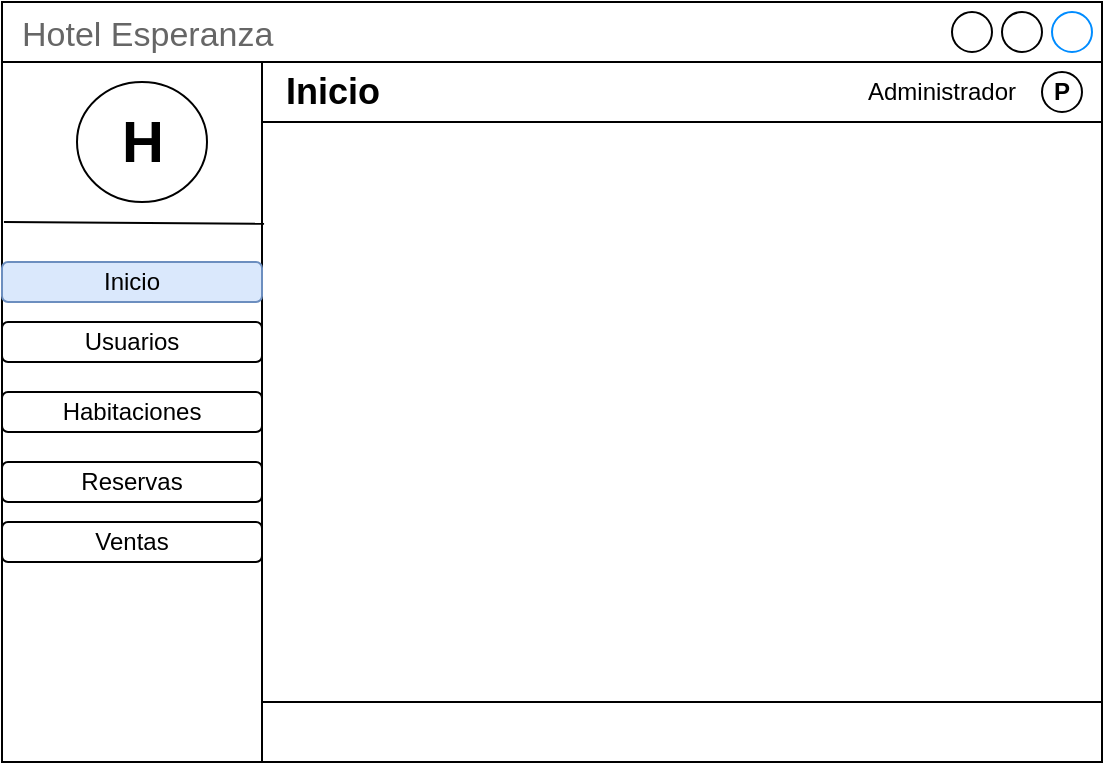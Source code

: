 <mxfile version="22.0.8" type="github" pages="5">
  <diagram name="Inicio" id="1BHzhy0nbax0xnrKGxvR">
    <mxGraphModel dx="1434" dy="832" grid="1" gridSize="10" guides="1" tooltips="1" connect="1" arrows="1" fold="1" page="1" pageScale="1" pageWidth="850" pageHeight="1100" math="0" shadow="0">
      <root>
        <mxCell id="0" />
        <mxCell id="1" parent="0" />
        <mxCell id="prm9V2R4d44I98yp5f6J-2" value="Hotel Esperanza" style="strokeWidth=1;shadow=0;dashed=0;align=center;html=1;shape=mxgraph.mockup.containers.window;align=left;verticalAlign=top;spacingLeft=8;strokeColor2=#008cff;strokeColor3=#c4c4c4;fontColor=#666666;mainText=;fontSize=17;labelBackgroundColor=none;whiteSpace=wrap;" vertex="1" parent="1">
          <mxGeometry x="130" y="90" width="550" height="380" as="geometry" />
        </mxCell>
        <mxCell id="prm9V2R4d44I98yp5f6J-13" value="" style="rounded=0;whiteSpace=wrap;html=1;" vertex="1" parent="1">
          <mxGeometry x="130" y="120" width="130" height="350" as="geometry" />
        </mxCell>
        <mxCell id="prm9V2R4d44I98yp5f6J-16" value="Habitaciones" style="rounded=1;whiteSpace=wrap;html=1;" vertex="1" parent="1">
          <mxGeometry x="130" y="285" width="130" height="20" as="geometry" />
        </mxCell>
        <mxCell id="prm9V2R4d44I98yp5f6J-18" value="Inicio" style="rounded=1;whiteSpace=wrap;html=1;strokeColor=#6c8ebf;fillColor=#dae8fc;" vertex="1" parent="1">
          <mxGeometry x="130" y="220" width="130" height="20" as="geometry" />
        </mxCell>
        <mxCell id="prm9V2R4d44I98yp5f6J-20" value="&lt;h1&gt;&lt;font style=&quot;font-size: 29px;&quot;&gt;H&lt;/font&gt;&lt;/h1&gt;" style="ellipse;whiteSpace=wrap;html=1;" vertex="1" parent="1">
          <mxGeometry x="167.5" y="130" width="65" height="60" as="geometry" />
        </mxCell>
        <mxCell id="prm9V2R4d44I98yp5f6J-19" value="Usuarios" style="rounded=1;whiteSpace=wrap;html=1;" vertex="1" parent="1">
          <mxGeometry x="130" y="250" width="130" height="20" as="geometry" />
        </mxCell>
        <mxCell id="prm9V2R4d44I98yp5f6J-23" value="" style="endArrow=none;html=1;rounded=0;exitX=0.007;exitY=0.197;exitDx=0;exitDy=0;exitPerimeter=0;entryX=1.008;entryY=0.231;entryDx=0;entryDy=0;entryPerimeter=0;" edge="1" parent="1" target="prm9V2R4d44I98yp5f6J-13">
          <mxGeometry width="50" height="50" relative="1" as="geometry">
            <mxPoint x="130.98" y="200.0" as="sourcePoint" />
            <mxPoint x="250" y="200" as="targetPoint" />
          </mxGeometry>
        </mxCell>
        <mxCell id="prm9V2R4d44I98yp5f6J-24" value="Reservas" style="rounded=1;whiteSpace=wrap;html=1;" vertex="1" parent="1">
          <mxGeometry x="130" y="320" width="130" height="20" as="geometry" />
        </mxCell>
        <mxCell id="prm9V2R4d44I98yp5f6J-40" value="" style="rounded=0;whiteSpace=wrap;html=1;" vertex="1" parent="1">
          <mxGeometry x="260" y="440" width="420" height="30" as="geometry" />
        </mxCell>
        <mxCell id="prm9V2R4d44I98yp5f6J-41" value="&lt;h2&gt;&amp;nbsp; Inicio&lt;/h2&gt;" style="rounded=0;whiteSpace=wrap;html=1;align=left;" vertex="1" parent="1">
          <mxGeometry x="260" y="120" width="420" height="30" as="geometry" />
        </mxCell>
        <mxCell id="8INweQmi1ao8vCVMYEEV-1" value="&lt;b&gt;P&lt;/b&gt;" style="ellipse;whiteSpace=wrap;html=1;aspect=fixed;" vertex="1" parent="1">
          <mxGeometry x="650" y="125" width="20" height="20" as="geometry" />
        </mxCell>
        <mxCell id="8INweQmi1ao8vCVMYEEV-2" value="Administrador" style="text;html=1;strokeColor=none;fillColor=none;align=center;verticalAlign=middle;whiteSpace=wrap;rounded=0;" vertex="1" parent="1">
          <mxGeometry x="570" y="120" width="60" height="30" as="geometry" />
        </mxCell>
        <mxCell id="rEz-uMuuWpMTN0SrZ_6e-1" value="Ventas" style="rounded=1;whiteSpace=wrap;html=1;" vertex="1" parent="1">
          <mxGeometry x="130" y="350" width="130" height="20" as="geometry" />
        </mxCell>
      </root>
    </mxGraphModel>
  </diagram>
  <diagram id="0PvmPzO98gkM6dWEAUke" name="Personas">
    <mxGraphModel dx="1434" dy="832" grid="1" gridSize="10" guides="1" tooltips="1" connect="1" arrows="1" fold="1" page="1" pageScale="1" pageWidth="850" pageHeight="1100" math="0" shadow="0">
      <root>
        <mxCell id="0" />
        <mxCell id="1" parent="0" />
        <mxCell id="oTyDAaPy6KYJ5hlqfWlX-1" value="HOTEL ESPERANZA AC." style="strokeWidth=1;shadow=0;dashed=0;align=center;html=1;shape=mxgraph.mockup.containers.window;align=left;verticalAlign=top;spacingLeft=8;strokeColor2=#008cff;strokeColor3=#c4c4c4;fontColor=#666666;mainText=;fontSize=17;labelBackgroundColor=none;whiteSpace=wrap;" vertex="1" parent="1">
          <mxGeometry x="130" y="90" width="550" height="380" as="geometry" />
        </mxCell>
        <mxCell id="oTyDAaPy6KYJ5hlqfWlX-2" value="" style="rounded=0;whiteSpace=wrap;html=1;" vertex="1" parent="1">
          <mxGeometry x="130" y="120" width="130" height="350" as="geometry" />
        </mxCell>
        <mxCell id="oTyDAaPy6KYJ5hlqfWlX-3" value="Habitaciones" style="rounded=1;whiteSpace=wrap;html=1;" vertex="1" parent="1">
          <mxGeometry x="130" y="285" width="130" height="20" as="geometry" />
        </mxCell>
        <mxCell id="oTyDAaPy6KYJ5hlqfWlX-4" value="Inicio" style="rounded=1;whiteSpace=wrap;html=1;" vertex="1" parent="1">
          <mxGeometry x="130" y="220" width="130" height="20" as="geometry" />
        </mxCell>
        <mxCell id="oTyDAaPy6KYJ5hlqfWlX-5" value="&lt;h1&gt;&lt;font style=&quot;font-size: 29px;&quot;&gt;H&lt;/font&gt;&lt;/h1&gt;" style="ellipse;whiteSpace=wrap;html=1;" vertex="1" parent="1">
          <mxGeometry x="167.5" y="130" width="65" height="60" as="geometry" />
        </mxCell>
        <mxCell id="oTyDAaPy6KYJ5hlqfWlX-6" value="Personas" style="rounded=1;whiteSpace=wrap;html=1;fillColor=#dae8fc;strokeColor=#6c8ebf;" vertex="1" parent="1">
          <mxGeometry x="130" y="250" width="130" height="20" as="geometry" />
        </mxCell>
        <mxCell id="oTyDAaPy6KYJ5hlqfWlX-7" value="" style="endArrow=none;html=1;rounded=0;exitX=0.007;exitY=0.197;exitDx=0;exitDy=0;exitPerimeter=0;entryX=1.008;entryY=0.231;entryDx=0;entryDy=0;entryPerimeter=0;" edge="1" parent="1" target="oTyDAaPy6KYJ5hlqfWlX-2">
          <mxGeometry width="50" height="50" relative="1" as="geometry">
            <mxPoint x="130.98" y="200.0" as="sourcePoint" />
            <mxPoint x="250" y="200" as="targetPoint" />
          </mxGeometry>
        </mxCell>
        <mxCell id="oTyDAaPy6KYJ5hlqfWlX-8" value="Reservas" style="rounded=1;whiteSpace=wrap;html=1;" vertex="1" parent="1">
          <mxGeometry x="130" y="320" width="130" height="20" as="geometry" />
        </mxCell>
        <mxCell id="oTyDAaPy6KYJ5hlqfWlX-9" value="" style="rounded=0;whiteSpace=wrap;html=1;" vertex="1" parent="1">
          <mxGeometry x="260" y="440" width="420" height="30" as="geometry" />
        </mxCell>
        <mxCell id="oTyDAaPy6KYJ5hlqfWlX-10" value="&lt;h2 style=&quot;border-color: var(--border-color);&quot;&gt;&amp;nbsp; Personas&lt;/h2&gt;" style="rounded=0;whiteSpace=wrap;html=1;align=left;" vertex="1" parent="1">
          <mxGeometry x="260" y="120" width="420" height="30" as="geometry" />
        </mxCell>
        <mxCell id="CrvFjvNTxzVoyaFxaUj--1" value="&lt;b&gt;P&lt;/b&gt;" style="ellipse;whiteSpace=wrap;html=1;aspect=fixed;" vertex="1" parent="1">
          <mxGeometry x="650" y="125" width="20" height="20" as="geometry" />
        </mxCell>
        <mxCell id="CrvFjvNTxzVoyaFxaUj--2" value="Administrador" style="text;html=1;strokeColor=none;fillColor=none;align=center;verticalAlign=middle;whiteSpace=wrap;rounded=0;" vertex="1" parent="1">
          <mxGeometry x="570" y="120" width="60" height="30" as="geometry" />
        </mxCell>
        <mxCell id="CrvFjvNTxzVoyaFxaUj--3" value="" style="shape=table;html=1;whiteSpace=wrap;startSize=0;container=1;collapsible=0;childLayout=tableLayout;strokeWidth=2;" vertex="1" parent="1">
          <mxGeometry x="280" y="205" width="360" height="80" as="geometry" />
        </mxCell>
        <mxCell id="CrvFjvNTxzVoyaFxaUj--4" value="" style="shape=tableRow;horizontal=0;startSize=0;swimlaneHead=0;swimlaneBody=0;top=0;left=0;bottom=0;right=0;collapsible=0;dropTarget=0;fillColor=none;points=[[0,0.5],[1,0.5]];portConstraint=eastwest;" vertex="1" parent="CrvFjvNTxzVoyaFxaUj--3">
          <mxGeometry width="360" height="33" as="geometry" />
        </mxCell>
        <mxCell id="CrvFjvNTxzVoyaFxaUj--5" value="Header 1" style="shape=partialRectangle;html=1;whiteSpace=wrap;connectable=0;fillColor=none;top=0;left=0;bottom=0;right=0;overflow=hidden;fontStyle=1" vertex="1" parent="CrvFjvNTxzVoyaFxaUj--4">
          <mxGeometry width="240" height="33" as="geometry">
            <mxRectangle width="240" height="33" as="alternateBounds" />
          </mxGeometry>
        </mxCell>
        <mxCell id="CrvFjvNTxzVoyaFxaUj--6" value="Acciones" style="shape=partialRectangle;html=1;whiteSpace=wrap;connectable=0;fillColor=none;top=0;left=0;bottom=0;right=0;overflow=hidden;fontStyle=1" vertex="1" parent="CrvFjvNTxzVoyaFxaUj--4">
          <mxGeometry x="240" width="120" height="33" as="geometry">
            <mxRectangle width="120" height="33" as="alternateBounds" />
          </mxGeometry>
        </mxCell>
        <mxCell id="CrvFjvNTxzVoyaFxaUj--7" value="" style="shape=tableRow;horizontal=0;startSize=0;swimlaneHead=0;swimlaneBody=0;top=0;left=0;bottom=0;right=0;collapsible=0;dropTarget=0;fillColor=none;points=[[0,0.5],[1,0.5]];portConstraint=eastwest;" vertex="1" parent="CrvFjvNTxzVoyaFxaUj--3">
          <mxGeometry y="33" width="360" height="23" as="geometry" />
        </mxCell>
        <mxCell id="CrvFjvNTxzVoyaFxaUj--8" value="row 1, cell 1" style="shape=partialRectangle;html=1;whiteSpace=wrap;connectable=0;fillColor=none;top=0;left=0;bottom=0;right=0;overflow=hidden;" vertex="1" parent="CrvFjvNTxzVoyaFxaUj--7">
          <mxGeometry width="240" height="23" as="geometry">
            <mxRectangle width="240" height="23" as="alternateBounds" />
          </mxGeometry>
        </mxCell>
        <mxCell id="CrvFjvNTxzVoyaFxaUj--9" value="&lt;u&gt;Editar&lt;/u&gt;&amp;nbsp; &lt;u&gt;Borrar&lt;/u&gt;" style="shape=partialRectangle;html=1;whiteSpace=wrap;connectable=0;fillColor=none;top=0;left=0;bottom=0;right=0;overflow=hidden;" vertex="1" parent="CrvFjvNTxzVoyaFxaUj--7">
          <mxGeometry x="240" width="120" height="23" as="geometry">
            <mxRectangle width="120" height="23" as="alternateBounds" />
          </mxGeometry>
        </mxCell>
        <mxCell id="CrvFjvNTxzVoyaFxaUj--10" value="" style="shape=tableRow;horizontal=0;startSize=0;swimlaneHead=0;swimlaneBody=0;top=0;left=0;bottom=0;right=0;collapsible=0;dropTarget=0;fillColor=none;points=[[0,0.5],[1,0.5]];portConstraint=eastwest;" vertex="1" parent="CrvFjvNTxzVoyaFxaUj--3">
          <mxGeometry y="56" width="360" height="24" as="geometry" />
        </mxCell>
        <mxCell id="CrvFjvNTxzVoyaFxaUj--11" value="row 2, cell 1" style="shape=partialRectangle;html=1;whiteSpace=wrap;connectable=0;fillColor=none;top=0;left=0;bottom=0;right=0;overflow=hidden;" vertex="1" parent="CrvFjvNTxzVoyaFxaUj--10">
          <mxGeometry width="240" height="24" as="geometry">
            <mxRectangle width="240" height="24" as="alternateBounds" />
          </mxGeometry>
        </mxCell>
        <mxCell id="CrvFjvNTxzVoyaFxaUj--12" value="&lt;u style=&quot;border-color: var(--border-color);&quot;&gt;Editar&lt;/u&gt;&amp;nbsp;&amp;nbsp;&lt;u style=&quot;border-color: var(--border-color);&quot;&gt;Borrar&lt;/u&gt;" style="shape=partialRectangle;html=1;whiteSpace=wrap;connectable=0;fillColor=none;top=0;left=0;bottom=0;right=0;overflow=hidden;" vertex="1" parent="CrvFjvNTxzVoyaFxaUj--10">
          <mxGeometry x="240" width="120" height="24" as="geometry">
            <mxRectangle width="120" height="24" as="alternateBounds" />
          </mxGeometry>
        </mxCell>
        <mxCell id="CrvFjvNTxzVoyaFxaUj--90" value="&lt;h2&gt;Listado de empleados&lt;/h2&gt;" style="text;html=1;strokeColor=none;fillColor=none;align=left;verticalAlign=middle;whiteSpace=wrap;rounded=0;" vertex="1" parent="1">
          <mxGeometry x="280" y="170" width="210" height="30" as="geometry" />
        </mxCell>
        <mxCell id="CrvFjvNTxzVoyaFxaUj--104" value="&lt;h2&gt;Listado de clientes&lt;/h2&gt;" style="text;html=1;strokeColor=none;fillColor=none;align=left;verticalAlign=middle;whiteSpace=wrap;rounded=0;" vertex="1" parent="1">
          <mxGeometry x="280" y="305" width="180" height="30" as="geometry" />
        </mxCell>
        <mxCell id="CrvFjvNTxzVoyaFxaUj--105" value="" style="shape=table;html=1;whiteSpace=wrap;startSize=0;container=1;collapsible=0;childLayout=tableLayout;strokeWidth=2;" vertex="1" parent="1">
          <mxGeometry x="280" y="340" width="360" height="80" as="geometry" />
        </mxCell>
        <mxCell id="CrvFjvNTxzVoyaFxaUj--106" value="" style="shape=tableRow;horizontal=0;startSize=0;swimlaneHead=0;swimlaneBody=0;top=0;left=0;bottom=0;right=0;collapsible=0;dropTarget=0;fillColor=none;points=[[0,0.5],[1,0.5]];portConstraint=eastwest;" vertex="1" parent="CrvFjvNTxzVoyaFxaUj--105">
          <mxGeometry width="360" height="33" as="geometry" />
        </mxCell>
        <mxCell id="CrvFjvNTxzVoyaFxaUj--107" value="Header 1" style="shape=partialRectangle;html=1;whiteSpace=wrap;connectable=0;fillColor=none;top=0;left=0;bottom=0;right=0;overflow=hidden;fontStyle=1" vertex="1" parent="CrvFjvNTxzVoyaFxaUj--106">
          <mxGeometry width="240" height="33" as="geometry">
            <mxRectangle width="240" height="33" as="alternateBounds" />
          </mxGeometry>
        </mxCell>
        <mxCell id="CrvFjvNTxzVoyaFxaUj--108" value="Acciones" style="shape=partialRectangle;html=1;whiteSpace=wrap;connectable=0;fillColor=none;top=0;left=0;bottom=0;right=0;overflow=hidden;fontStyle=1" vertex="1" parent="CrvFjvNTxzVoyaFxaUj--106">
          <mxGeometry x="240" width="120" height="33" as="geometry">
            <mxRectangle width="120" height="33" as="alternateBounds" />
          </mxGeometry>
        </mxCell>
        <mxCell id="CrvFjvNTxzVoyaFxaUj--109" value="" style="shape=tableRow;horizontal=0;startSize=0;swimlaneHead=0;swimlaneBody=0;top=0;left=0;bottom=0;right=0;collapsible=0;dropTarget=0;fillColor=none;points=[[0,0.5],[1,0.5]];portConstraint=eastwest;" vertex="1" parent="CrvFjvNTxzVoyaFxaUj--105">
          <mxGeometry y="33" width="360" height="23" as="geometry" />
        </mxCell>
        <mxCell id="CrvFjvNTxzVoyaFxaUj--110" value="row 1, cell 1" style="shape=partialRectangle;html=1;whiteSpace=wrap;connectable=0;fillColor=none;top=0;left=0;bottom=0;right=0;overflow=hidden;" vertex="1" parent="CrvFjvNTxzVoyaFxaUj--109">
          <mxGeometry width="240" height="23" as="geometry">
            <mxRectangle width="240" height="23" as="alternateBounds" />
          </mxGeometry>
        </mxCell>
        <mxCell id="CrvFjvNTxzVoyaFxaUj--111" value="&lt;u style=&quot;border-color: var(--border-color);&quot;&gt;Editar&lt;/u&gt;&amp;nbsp;&amp;nbsp;&lt;u style=&quot;border-color: var(--border-color);&quot;&gt;Borrar&lt;/u&gt;" style="shape=partialRectangle;html=1;whiteSpace=wrap;connectable=0;fillColor=none;top=0;left=0;bottom=0;right=0;overflow=hidden;" vertex="1" parent="CrvFjvNTxzVoyaFxaUj--109">
          <mxGeometry x="240" width="120" height="23" as="geometry">
            <mxRectangle width="120" height="23" as="alternateBounds" />
          </mxGeometry>
        </mxCell>
        <mxCell id="CrvFjvNTxzVoyaFxaUj--112" value="" style="shape=tableRow;horizontal=0;startSize=0;swimlaneHead=0;swimlaneBody=0;top=0;left=0;bottom=0;right=0;collapsible=0;dropTarget=0;fillColor=none;points=[[0,0.5],[1,0.5]];portConstraint=eastwest;" vertex="1" parent="CrvFjvNTxzVoyaFxaUj--105">
          <mxGeometry y="56" width="360" height="24" as="geometry" />
        </mxCell>
        <mxCell id="CrvFjvNTxzVoyaFxaUj--113" value="row 2, cell 1" style="shape=partialRectangle;html=1;whiteSpace=wrap;connectable=0;fillColor=none;top=0;left=0;bottom=0;right=0;overflow=hidden;" vertex="1" parent="CrvFjvNTxzVoyaFxaUj--112">
          <mxGeometry width="240" height="24" as="geometry">
            <mxRectangle width="240" height="24" as="alternateBounds" />
          </mxGeometry>
        </mxCell>
        <mxCell id="CrvFjvNTxzVoyaFxaUj--114" value="&lt;u style=&quot;border-color: var(--border-color);&quot;&gt;Editar&lt;/u&gt;&amp;nbsp;&amp;nbsp;&lt;u style=&quot;border-color: var(--border-color);&quot;&gt;Borrar&lt;/u&gt;" style="shape=partialRectangle;html=1;whiteSpace=wrap;connectable=0;fillColor=none;top=0;left=0;bottom=0;right=0;overflow=hidden;" vertex="1" parent="CrvFjvNTxzVoyaFxaUj--112">
          <mxGeometry x="240" width="120" height="24" as="geometry">
            <mxRectangle width="120" height="24" as="alternateBounds" />
          </mxGeometry>
        </mxCell>
        <mxCell id="CrvFjvNTxzVoyaFxaUj--91" value="" style="shape=ellipse;shadow=1;aspect=fixed;sketch=0;html=1;labelPosition=center;verticalLabelPosition=bottom;align=center;verticalAlign=top;fillColor=#dae8fc;strokeColor=#6c8ebf;" vertex="1" parent="1">
          <mxGeometry x="604" y="390" width="36" height="36" as="geometry" />
        </mxCell>
        <mxCell id="CrvFjvNTxzVoyaFxaUj--92" value="" style="dashed=0;html=1;shape=mxgraph.gmdl.plus;strokeColor=#ffffff;strokeWidth=2;shadow=0;sketch=0;" vertex="1" parent="CrvFjvNTxzVoyaFxaUj--91">
          <mxGeometry x="12.857" y="12.857" width="10.286" height="10.286" as="geometry" />
        </mxCell>
        <mxCell id="CrvFjvNTxzVoyaFxaUj--126" value="" style="verticalLabelPosition=bottom;shadow=0;dashed=0;align=center;html=1;verticalAlign=top;strokeWidth=1;shape=mxgraph.mockup.navigation.scrollBar;strokeColor=#999999;barPos=20;fillColor2=#99ddff;strokeColor2=none;direction=north;" vertex="1" parent="1">
          <mxGeometry x="660" y="150" width="20" height="290" as="geometry" />
        </mxCell>
        <mxCell id="Cf9AdXkcoTm6mYyGTfSb-1" value="Ventas" style="rounded=1;whiteSpace=wrap;html=1;" vertex="1" parent="1">
          <mxGeometry x="130" y="350" width="130" height="20" as="geometry" />
        </mxCell>
        <mxCell id="pTossMRS9zzaA3hWHqo1-1" value="HOTEL ESPERANZA AC." style="strokeWidth=1;shadow=0;dashed=0;align=center;html=1;shape=mxgraph.mockup.containers.window;align=left;verticalAlign=top;spacingLeft=8;strokeColor2=#008cff;strokeColor3=#c4c4c4;fontColor=#666666;mainText=;fontSize=17;labelBackgroundColor=none;whiteSpace=wrap;" vertex="1" parent="1">
          <mxGeometry x="130" y="530" width="550" height="380" as="geometry" />
        </mxCell>
        <mxCell id="pTossMRS9zzaA3hWHqo1-2" value="" style="rounded=0;whiteSpace=wrap;html=1;" vertex="1" parent="1">
          <mxGeometry x="130" y="560" width="130" height="350" as="geometry" />
        </mxCell>
        <mxCell id="pTossMRS9zzaA3hWHqo1-3" value="Habitaciones" style="rounded=1;whiteSpace=wrap;html=1;" vertex="1" parent="1">
          <mxGeometry x="130" y="725" width="130" height="20" as="geometry" />
        </mxCell>
        <mxCell id="pTossMRS9zzaA3hWHqo1-4" value="Inicio" style="rounded=1;whiteSpace=wrap;html=1;" vertex="1" parent="1">
          <mxGeometry x="130" y="660" width="130" height="20" as="geometry" />
        </mxCell>
        <mxCell id="pTossMRS9zzaA3hWHqo1-5" value="&lt;h1&gt;&lt;font style=&quot;font-size: 29px;&quot;&gt;H&lt;/font&gt;&lt;/h1&gt;" style="ellipse;whiteSpace=wrap;html=1;" vertex="1" parent="1">
          <mxGeometry x="167.5" y="570" width="65" height="60" as="geometry" />
        </mxCell>
        <mxCell id="pTossMRS9zzaA3hWHqo1-6" value="Personas" style="rounded=1;whiteSpace=wrap;html=1;fillColor=#dae8fc;strokeColor=#6c8ebf;" vertex="1" parent="1">
          <mxGeometry x="130" y="690" width="130" height="20" as="geometry" />
        </mxCell>
        <mxCell id="pTossMRS9zzaA3hWHqo1-7" value="" style="endArrow=none;html=1;rounded=0;exitX=0.007;exitY=0.197;exitDx=0;exitDy=0;exitPerimeter=0;entryX=1.008;entryY=0.231;entryDx=0;entryDy=0;entryPerimeter=0;" edge="1" parent="1" target="pTossMRS9zzaA3hWHqo1-2">
          <mxGeometry width="50" height="50" relative="1" as="geometry">
            <mxPoint x="130.98" y="640" as="sourcePoint" />
            <mxPoint x="250" y="640" as="targetPoint" />
          </mxGeometry>
        </mxCell>
        <mxCell id="pTossMRS9zzaA3hWHqo1-8" value="Reservas" style="rounded=1;whiteSpace=wrap;html=1;" vertex="1" parent="1">
          <mxGeometry x="130" y="760" width="130" height="20" as="geometry" />
        </mxCell>
        <mxCell id="pTossMRS9zzaA3hWHqo1-9" value="" style="rounded=0;whiteSpace=wrap;html=1;" vertex="1" parent="1">
          <mxGeometry x="260" y="880" width="420" height="30" as="geometry" />
        </mxCell>
        <mxCell id="pTossMRS9zzaA3hWHqo1-10" value="&lt;h2&gt;&amp;nbsp; Personas&lt;/h2&gt;" style="rounded=0;whiteSpace=wrap;html=1;align=left;" vertex="1" parent="1">
          <mxGeometry x="260" y="560" width="420" height="30" as="geometry" />
        </mxCell>
        <mxCell id="pTossMRS9zzaA3hWHqo1-11" value="&lt;b&gt;P&lt;/b&gt;" style="ellipse;whiteSpace=wrap;html=1;aspect=fixed;" vertex="1" parent="1">
          <mxGeometry x="650" y="565" width="20" height="20" as="geometry" />
        </mxCell>
        <mxCell id="pTossMRS9zzaA3hWHqo1-12" value="Administrador" style="text;html=1;strokeColor=none;fillColor=none;align=center;verticalAlign=middle;whiteSpace=wrap;rounded=0;" vertex="1" parent="1">
          <mxGeometry x="570" y="560" width="60" height="30" as="geometry" />
        </mxCell>
        <mxCell id="pTossMRS9zzaA3hWHqo1-23" value="&lt;h2&gt;Registrar Persona&lt;/h2&gt;" style="text;html=1;strokeColor=none;fillColor=none;align=left;verticalAlign=middle;whiteSpace=wrap;rounded=0;" vertex="1" parent="1">
          <mxGeometry x="280" y="610" width="210" height="30" as="geometry" />
        </mxCell>
        <mxCell id="pTossMRS9zzaA3hWHqo1-37" value="" style="verticalLabelPosition=bottom;shadow=0;dashed=0;align=center;html=1;verticalAlign=top;strokeWidth=1;shape=mxgraph.mockup.navigation.scrollBar;strokeColor=#999999;barPos=20;fillColor2=#99ddff;strokeColor2=none;direction=north;" vertex="1" parent="1">
          <mxGeometry x="660" y="590" width="20" height="290" as="geometry" />
        </mxCell>
        <mxCell id="pTossMRS9zzaA3hWHqo1-38" value="Ventas" style="rounded=1;whiteSpace=wrap;html=1;" vertex="1" parent="1">
          <mxGeometry x="130" y="790" width="130" height="20" as="geometry" />
        </mxCell>
        <mxCell id="pTossMRS9zzaA3hWHqo1-67" value="Empleado" style="shape=ellipse;fillColor=#eeeeee;strokeColor=#999999;gradientColor=#cccccc;html=1;align=left;spacingLeft=4;fontSize=17;fontColor=#666666;labelPosition=right;shadow=0;" vertex="1" parent="1">
          <mxGeometry x="430" y="650" width="15" height="15" as="geometry" />
        </mxCell>
        <mxCell id="pTossMRS9zzaA3hWHqo1-68" value="Cliente" style="shape=ellipse;fillColor=#eeeeee;strokeColor=#999999;gradientColor=#cccccc;html=1;align=left;spacingLeft=4;fontSize=17;fontColor=#666666;labelPosition=right;shadow=0;" vertex="1" parent="1">
          <mxGeometry x="555" y="650" width="15" height="15" as="geometry" />
        </mxCell>
        <mxCell id="pTossMRS9zzaA3hWHqo1-69" value="Administrador" style="shape=ellipse;fillColor=#dae8fc;strokeColor=#6c8ebf;html=1;align=left;spacingLeft=4;fontSize=17;labelPosition=right;shadow=0;" vertex="1" parent="1">
          <mxGeometry x="280" y="650" width="15" height="15" as="geometry" />
        </mxCell>
        <mxCell id="pTossMRS9zzaA3hWHqo1-114" value="" style="verticalLabelPosition=bottom;shadow=0;dashed=0;align=center;html=1;verticalAlign=top;strokeWidth=1;shape=mxgraph.mockup.graphics.simpleIcon;strokeColor=#666666;fillColor=#f5f5f5;fontColor=#333333;" vertex="1" parent="1">
          <mxGeometry x="280" y="680" width="360" height="180" as="geometry" />
        </mxCell>
        <mxCell id="pTossMRS9zzaA3hWHqo1-115" value="Registro de pesonas" style="whiteSpace=wrap;html=1;" vertex="1" parent="1">
          <mxGeometry x="10" y="670" width="120" height="60" as="geometry" />
        </mxCell>
        <mxCell id="pTossMRS9zzaA3hWHqo1-117" style="edgeStyle=orthogonalEdgeStyle;rounded=0;orthogonalLoop=1;jettySize=auto;html=1;" edge="1" parent="1" source="pTossMRS9zzaA3hWHqo1-116" target="pTossMRS9zzaA3hWHqo1-114">
          <mxGeometry relative="1" as="geometry" />
        </mxCell>
        <mxCell id="pTossMRS9zzaA3hWHqo1-116" value="Formulario Registro de Personas" style="text;html=1;align=center;verticalAlign=middle;resizable=0;points=[];autosize=1;strokeColor=none;fillColor=none;" vertex="1" parent="1">
          <mxGeometry x="390" y="940" width="200" height="30" as="geometry" />
        </mxCell>
        <mxCell id="MB0ibNITO8ThZkYGMA9--1" value="Pagina Principal personas" style="whiteSpace=wrap;html=1;" vertex="1" parent="1">
          <mxGeometry x="10" y="220" width="120" height="60" as="geometry" />
        </mxCell>
      </root>
    </mxGraphModel>
  </diagram>
  <diagram id="Mj2enQy97Mz0KFUTHuJF" name="Habitaciones">
    <mxGraphModel dx="1434" dy="832" grid="1" gridSize="10" guides="1" tooltips="1" connect="1" arrows="1" fold="1" page="1" pageScale="1" pageWidth="850" pageHeight="1100" math="0" shadow="0">
      <root>
        <mxCell id="0" />
        <mxCell id="1" parent="0" />
        <mxCell id="YTx1OfDnhdJnIDCWnEMw-1" value="Hotel Esperanza" style="strokeWidth=1;shadow=0;dashed=0;align=center;html=1;shape=mxgraph.mockup.containers.window;align=left;verticalAlign=top;spacingLeft=8;strokeColor2=#008cff;strokeColor3=#c4c4c4;fontColor=#666666;mainText=;fontSize=17;labelBackgroundColor=none;whiteSpace=wrap;" vertex="1" parent="1">
          <mxGeometry x="130" y="90" width="550" height="380" as="geometry" />
        </mxCell>
        <mxCell id="YTx1OfDnhdJnIDCWnEMw-2" value="" style="rounded=0;whiteSpace=wrap;html=1;" vertex="1" parent="1">
          <mxGeometry x="130" y="120" width="130" height="350" as="geometry" />
        </mxCell>
        <mxCell id="YTx1OfDnhdJnIDCWnEMw-3" value="Habitaciones" style="rounded=1;whiteSpace=wrap;html=1;fillColor=#dae8fc;strokeColor=#6c8ebf;" vertex="1" parent="1">
          <mxGeometry x="130" y="285" width="130" height="20" as="geometry" />
        </mxCell>
        <mxCell id="YTx1OfDnhdJnIDCWnEMw-4" value="Inicio" style="rounded=1;whiteSpace=wrap;html=1;" vertex="1" parent="1">
          <mxGeometry x="130" y="220" width="130" height="20" as="geometry" />
        </mxCell>
        <mxCell id="YTx1OfDnhdJnIDCWnEMw-5" value="&lt;h1&gt;&lt;font style=&quot;font-size: 29px;&quot;&gt;H&lt;/font&gt;&lt;/h1&gt;" style="ellipse;whiteSpace=wrap;html=1;" vertex="1" parent="1">
          <mxGeometry x="167.5" y="130" width="65" height="60" as="geometry" />
        </mxCell>
        <mxCell id="YTx1OfDnhdJnIDCWnEMw-6" value="Usuarios" style="rounded=1;whiteSpace=wrap;html=1;" vertex="1" parent="1">
          <mxGeometry x="130" y="250" width="130" height="20" as="geometry" />
        </mxCell>
        <mxCell id="YTx1OfDnhdJnIDCWnEMw-7" value="" style="endArrow=none;html=1;rounded=0;exitX=0.007;exitY=0.197;exitDx=0;exitDy=0;exitPerimeter=0;entryX=1.008;entryY=0.231;entryDx=0;entryDy=0;entryPerimeter=0;" edge="1" parent="1" target="YTx1OfDnhdJnIDCWnEMw-2">
          <mxGeometry width="50" height="50" relative="1" as="geometry">
            <mxPoint x="130.98" y="200.0" as="sourcePoint" />
            <mxPoint x="250" y="200" as="targetPoint" />
          </mxGeometry>
        </mxCell>
        <mxCell id="YTx1OfDnhdJnIDCWnEMw-8" value="Reservas" style="rounded=1;whiteSpace=wrap;html=1;" vertex="1" parent="1">
          <mxGeometry x="130" y="320" width="130" height="20" as="geometry" />
        </mxCell>
        <mxCell id="YTx1OfDnhdJnIDCWnEMw-9" value="" style="rounded=0;whiteSpace=wrap;html=1;" vertex="1" parent="1">
          <mxGeometry x="260" y="440" width="420" height="30" as="geometry" />
        </mxCell>
        <mxCell id="YTx1OfDnhdJnIDCWnEMw-10" value="&lt;h2&gt;&amp;nbsp; Habitaciones&lt;/h2&gt;" style="rounded=0;whiteSpace=wrap;html=1;align=left;" vertex="1" parent="1">
          <mxGeometry x="260" y="120" width="420" height="30" as="geometry" />
        </mxCell>
        <mxCell id="YTx1OfDnhdJnIDCWnEMw-11" value="&lt;b&gt;P&lt;/b&gt;" style="ellipse;whiteSpace=wrap;html=1;aspect=fixed;" vertex="1" parent="1">
          <mxGeometry x="650" y="125" width="20" height="20" as="geometry" />
        </mxCell>
        <mxCell id="YTx1OfDnhdJnIDCWnEMw-12" value="Administrador" style="text;html=1;strokeColor=none;fillColor=none;align=center;verticalAlign=middle;whiteSpace=wrap;rounded=0;" vertex="1" parent="1">
          <mxGeometry x="570" y="120" width="60" height="30" as="geometry" />
        </mxCell>
        <mxCell id="YTx1OfDnhdJnIDCWnEMw-13" value="Ventas" style="rounded=1;whiteSpace=wrap;html=1;" vertex="1" parent="1">
          <mxGeometry x="130" y="350" width="130" height="20" as="geometry" />
        </mxCell>
        <mxCell id="1qTUs9R7V30-AmfAzjoN-1" value="" style="verticalLabelPosition=bottom;shadow=0;dashed=0;align=center;html=1;verticalAlign=top;strokeWidth=1;shape=mxgraph.mockup.navigation.scrollBar;strokeColor=#999999;barPos=20;fillColor2=#99ddff;strokeColor2=none;direction=north;" vertex="1" parent="1">
          <mxGeometry x="660" y="150" width="20" height="290" as="geometry" />
        </mxCell>
        <mxCell id="0ZC8dPXylkL8S18GCAgt-1" value="&lt;h2&gt;Habitaciones&lt;/h2&gt;" style="text;html=1;strokeColor=none;fillColor=none;align=left;verticalAlign=middle;whiteSpace=wrap;rounded=0;" vertex="1" parent="1">
          <mxGeometry x="280" y="170" width="110" height="30" as="geometry" />
        </mxCell>
        <mxCell id="8n1jtrgAg3I5H6EU1_3N-1" value="" style="shape=table;html=1;whiteSpace=wrap;startSize=0;container=1;collapsible=0;childLayout=tableLayout;strokeWidth=2;" vertex="1" parent="1">
          <mxGeometry x="280" y="205" width="360" height="125" as="geometry" />
        </mxCell>
        <mxCell id="8n1jtrgAg3I5H6EU1_3N-2" value="" style="shape=tableRow;horizontal=0;startSize=0;swimlaneHead=0;swimlaneBody=0;top=0;left=0;bottom=0;right=0;collapsible=0;dropTarget=0;fillColor=none;points=[[0,0.5],[1,0.5]];portConstraint=eastwest;" vertex="1" parent="8n1jtrgAg3I5H6EU1_3N-1">
          <mxGeometry width="360" height="33" as="geometry" />
        </mxCell>
        <mxCell id="8n1jtrgAg3I5H6EU1_3N-3" value="Header 1" style="shape=partialRectangle;html=1;whiteSpace=wrap;connectable=0;fillColor=none;top=0;left=0;bottom=0;right=0;overflow=hidden;fontStyle=1" vertex="1" parent="8n1jtrgAg3I5H6EU1_3N-2">
          <mxGeometry width="240" height="33" as="geometry">
            <mxRectangle width="240" height="33" as="alternateBounds" />
          </mxGeometry>
        </mxCell>
        <mxCell id="8n1jtrgAg3I5H6EU1_3N-4" value="Acciones" style="shape=partialRectangle;html=1;whiteSpace=wrap;connectable=0;fillColor=none;top=0;left=0;bottom=0;right=0;overflow=hidden;fontStyle=1" vertex="1" parent="8n1jtrgAg3I5H6EU1_3N-2">
          <mxGeometry x="240" width="120" height="33" as="geometry">
            <mxRectangle width="120" height="33" as="alternateBounds" />
          </mxGeometry>
        </mxCell>
        <mxCell id="8n1jtrgAg3I5H6EU1_3N-5" value="" style="shape=tableRow;horizontal=0;startSize=0;swimlaneHead=0;swimlaneBody=0;top=0;left=0;bottom=0;right=0;collapsible=0;dropTarget=0;fillColor=none;points=[[0,0.5],[1,0.5]];portConstraint=eastwest;" vertex="1" parent="8n1jtrgAg3I5H6EU1_3N-1">
          <mxGeometry y="33" width="360" height="22" as="geometry" />
        </mxCell>
        <mxCell id="8n1jtrgAg3I5H6EU1_3N-6" value="row 1, cell 1" style="shape=partialRectangle;html=1;whiteSpace=wrap;connectable=0;fillColor=none;top=0;left=0;bottom=0;right=0;overflow=hidden;" vertex="1" parent="8n1jtrgAg3I5H6EU1_3N-5">
          <mxGeometry width="240" height="22" as="geometry">
            <mxRectangle width="240" height="22" as="alternateBounds" />
          </mxGeometry>
        </mxCell>
        <mxCell id="8n1jtrgAg3I5H6EU1_3N-7" value="&lt;u&gt;Ver&lt;/u&gt; &lt;u&gt;Editar&lt;/u&gt;&amp;nbsp;&amp;nbsp;&lt;u&gt;Borrar&lt;/u&gt;" style="shape=partialRectangle;html=1;whiteSpace=wrap;connectable=0;fillColor=none;top=0;left=0;bottom=0;right=0;overflow=hidden;" vertex="1" parent="8n1jtrgAg3I5H6EU1_3N-5">
          <mxGeometry x="240" width="120" height="22" as="geometry">
            <mxRectangle width="120" height="22" as="alternateBounds" />
          </mxGeometry>
        </mxCell>
        <mxCell id="8n1jtrgAg3I5H6EU1_3N-8" value="" style="shape=tableRow;horizontal=0;startSize=0;swimlaneHead=0;swimlaneBody=0;top=0;left=0;bottom=0;right=0;collapsible=0;dropTarget=0;fillColor=none;points=[[0,0.5],[1,0.5]];portConstraint=eastwest;" vertex="1" parent="8n1jtrgAg3I5H6EU1_3N-1">
          <mxGeometry y="55" width="360" height="24" as="geometry" />
        </mxCell>
        <mxCell id="8n1jtrgAg3I5H6EU1_3N-9" value="row 2, cell 1" style="shape=partialRectangle;html=1;whiteSpace=wrap;connectable=0;fillColor=none;top=0;left=0;bottom=0;right=0;overflow=hidden;" vertex="1" parent="8n1jtrgAg3I5H6EU1_3N-8">
          <mxGeometry width="240" height="24" as="geometry">
            <mxRectangle width="240" height="24" as="alternateBounds" />
          </mxGeometry>
        </mxCell>
        <mxCell id="8n1jtrgAg3I5H6EU1_3N-10" value="&lt;u style=&quot;border-color: var(--border-color);&quot;&gt;Ver&lt;/u&gt;&amp;nbsp;&lt;u style=&quot;border-color: var(--border-color);&quot;&gt;Editar&lt;/u&gt;&amp;nbsp;&amp;nbsp;&lt;u style=&quot;border-color: var(--border-color);&quot;&gt;Borrar&lt;/u&gt;" style="shape=partialRectangle;html=1;whiteSpace=wrap;connectable=0;fillColor=none;top=0;left=0;bottom=0;right=0;overflow=hidden;" vertex="1" parent="8n1jtrgAg3I5H6EU1_3N-8">
          <mxGeometry x="240" width="120" height="24" as="geometry">
            <mxRectangle width="120" height="24" as="alternateBounds" />
          </mxGeometry>
        </mxCell>
        <mxCell id="o2Zf29GElc706A6tMU6x-15" value="" style="shape=tableRow;horizontal=0;startSize=0;swimlaneHead=0;swimlaneBody=0;top=0;left=0;bottom=0;right=0;collapsible=0;dropTarget=0;fillColor=none;points=[[0,0.5],[1,0.5]];portConstraint=eastwest;" vertex="1" parent="8n1jtrgAg3I5H6EU1_3N-1">
          <mxGeometry y="79" width="360" height="22" as="geometry" />
        </mxCell>
        <mxCell id="o2Zf29GElc706A6tMU6x-16" value="row 3, cell 3" style="shape=partialRectangle;html=1;whiteSpace=wrap;connectable=0;fillColor=none;top=0;left=0;bottom=0;right=0;overflow=hidden;" vertex="1" parent="o2Zf29GElc706A6tMU6x-15">
          <mxGeometry width="240" height="22" as="geometry">
            <mxRectangle width="240" height="22" as="alternateBounds" />
          </mxGeometry>
        </mxCell>
        <mxCell id="o2Zf29GElc706A6tMU6x-17" value="&lt;u style=&quot;border-color: var(--border-color);&quot;&gt;Ver&lt;/u&gt;&amp;nbsp;&lt;u style=&quot;border-color: var(--border-color);&quot;&gt;Editar&lt;/u&gt;&amp;nbsp;&amp;nbsp;&lt;u style=&quot;border-color: var(--border-color);&quot;&gt;Borrar&lt;/u&gt;" style="shape=partialRectangle;html=1;whiteSpace=wrap;connectable=0;fillColor=none;top=0;left=0;bottom=0;right=0;overflow=hidden;" vertex="1" parent="o2Zf29GElc706A6tMU6x-15">
          <mxGeometry x="240" width="120" height="22" as="geometry">
            <mxRectangle width="120" height="22" as="alternateBounds" />
          </mxGeometry>
        </mxCell>
        <mxCell id="o2Zf29GElc706A6tMU6x-12" value="" style="shape=tableRow;horizontal=0;startSize=0;swimlaneHead=0;swimlaneBody=0;top=0;left=0;bottom=0;right=0;collapsible=0;dropTarget=0;fillColor=none;points=[[0,0.5],[1,0.5]];portConstraint=eastwest;" vertex="1" parent="8n1jtrgAg3I5H6EU1_3N-1">
          <mxGeometry y="101" width="360" height="24" as="geometry" />
        </mxCell>
        <mxCell id="o2Zf29GElc706A6tMU6x-13" value="row 3, cell 3" style="shape=partialRectangle;html=1;whiteSpace=wrap;connectable=0;fillColor=none;top=0;left=0;bottom=0;right=0;overflow=hidden;" vertex="1" parent="o2Zf29GElc706A6tMU6x-12">
          <mxGeometry width="240" height="24" as="geometry">
            <mxRectangle width="240" height="24" as="alternateBounds" />
          </mxGeometry>
        </mxCell>
        <mxCell id="o2Zf29GElc706A6tMU6x-14" value="&lt;u style=&quot;border-color: var(--border-color);&quot;&gt;Ver&lt;/u&gt;&amp;nbsp;&lt;u style=&quot;border-color: var(--border-color);&quot;&gt;Editar&lt;/u&gt;&amp;nbsp;&amp;nbsp;&lt;u style=&quot;border-color: var(--border-color);&quot;&gt;Borrar&lt;/u&gt;" style="shape=partialRectangle;html=1;whiteSpace=wrap;connectable=0;fillColor=none;top=0;left=0;bottom=0;right=0;overflow=hidden;" vertex="1" parent="o2Zf29GElc706A6tMU6x-12">
          <mxGeometry x="240" width="120" height="24" as="geometry">
            <mxRectangle width="120" height="24" as="alternateBounds" />
          </mxGeometry>
        </mxCell>
        <mxCell id="xeY8F64ljLXC3PzIuL3w-1" value="" style="shape=ellipse;shadow=1;aspect=fixed;sketch=0;html=1;labelPosition=center;verticalLabelPosition=bottom;align=center;verticalAlign=top;fillColor=#dae8fc;strokeColor=#6c8ebf;" vertex="1" parent="1">
          <mxGeometry x="604" y="390" width="36" height="36" as="geometry" />
        </mxCell>
        <mxCell id="xeY8F64ljLXC3PzIuL3w-2" value="" style="dashed=0;html=1;shape=mxgraph.gmdl.plus;strokeColor=#ffffff;strokeWidth=2;shadow=0;sketch=0;" vertex="1" parent="xeY8F64ljLXC3PzIuL3w-1">
          <mxGeometry x="12.857" y="12.857" width="10.286" height="10.286" as="geometry" />
        </mxCell>
        <mxCell id="aH54V8zYGWceX5R7ikpP-1" value="&lt;h6 style=&quot;&quot;&gt;&lt;span style=&quot;background-color: initial;&quot;&gt;&lt;font style=&quot;font-size: 13px;&quot;&gt;Buscar&lt;/font&gt;&lt;/span&gt;&lt;/h6&gt;" style="dashed=0;shape=rect;shadow=1;strokeColor=#eeeeee;strokeWidth=1;fillColor=#ffffff;fontSize=22;fontColor=#CCCCCC;align=right;spacingLeft=65;whiteSpace=wrap;html=1;" vertex="1" parent="1">
          <mxGeometry x="400" y="175" width="240" height="20" as="geometry" />
        </mxCell>
        <mxCell id="omuEhswMNPfkQwz6BEjJ-1" value="HOTEL ESPERANZA AC." style="strokeWidth=1;shadow=0;dashed=0;align=center;html=1;shape=mxgraph.mockup.containers.window;align=left;verticalAlign=top;spacingLeft=8;strokeColor2=#008cff;strokeColor3=#c4c4c4;fontColor=#666666;mainText=;fontSize=17;labelBackgroundColor=none;whiteSpace=wrap;" vertex="1" parent="1">
          <mxGeometry x="130" y="530" width="550" height="380" as="geometry" />
        </mxCell>
        <mxCell id="omuEhswMNPfkQwz6BEjJ-2" value="" style="rounded=0;whiteSpace=wrap;html=1;" vertex="1" parent="1">
          <mxGeometry x="130" y="560" width="130" height="350" as="geometry" />
        </mxCell>
        <mxCell id="omuEhswMNPfkQwz6BEjJ-3" value="Habitaciones" style="rounded=1;whiteSpace=wrap;html=1;fillColor=#dae8fc;strokeColor=#6c8ebf;" vertex="1" parent="1">
          <mxGeometry x="130" y="725" width="130" height="20" as="geometry" />
        </mxCell>
        <mxCell id="omuEhswMNPfkQwz6BEjJ-4" value="Inicio" style="rounded=1;whiteSpace=wrap;html=1;" vertex="1" parent="1">
          <mxGeometry x="130" y="660" width="130" height="20" as="geometry" />
        </mxCell>
        <mxCell id="omuEhswMNPfkQwz6BEjJ-5" value="&lt;h1&gt;&lt;font style=&quot;font-size: 29px;&quot;&gt;H&lt;/font&gt;&lt;/h1&gt;" style="ellipse;whiteSpace=wrap;html=1;" vertex="1" parent="1">
          <mxGeometry x="167.5" y="570" width="65" height="60" as="geometry" />
        </mxCell>
        <mxCell id="omuEhswMNPfkQwz6BEjJ-6" value="Usuarios" style="rounded=1;whiteSpace=wrap;html=1;" vertex="1" parent="1">
          <mxGeometry x="130" y="690" width="130" height="20" as="geometry" />
        </mxCell>
        <mxCell id="omuEhswMNPfkQwz6BEjJ-7" value="" style="endArrow=none;html=1;rounded=0;exitX=0.007;exitY=0.197;exitDx=0;exitDy=0;exitPerimeter=0;entryX=1.008;entryY=0.231;entryDx=0;entryDy=0;entryPerimeter=0;" edge="1" parent="1" target="omuEhswMNPfkQwz6BEjJ-2">
          <mxGeometry width="50" height="50" relative="1" as="geometry">
            <mxPoint x="130.98" y="640" as="sourcePoint" />
            <mxPoint x="250" y="640" as="targetPoint" />
          </mxGeometry>
        </mxCell>
        <mxCell id="omuEhswMNPfkQwz6BEjJ-8" value="Reservas" style="rounded=1;whiteSpace=wrap;html=1;" vertex="1" parent="1">
          <mxGeometry x="130" y="760" width="130" height="20" as="geometry" />
        </mxCell>
        <mxCell id="omuEhswMNPfkQwz6BEjJ-9" value="" style="rounded=0;whiteSpace=wrap;html=1;" vertex="1" parent="1">
          <mxGeometry x="260" y="880" width="420" height="30" as="geometry" />
        </mxCell>
        <mxCell id="omuEhswMNPfkQwz6BEjJ-10" value="&lt;h2&gt;&amp;nbsp; Habitacion&lt;/h2&gt;" style="rounded=0;whiteSpace=wrap;html=1;align=left;" vertex="1" parent="1">
          <mxGeometry x="260" y="560" width="420" height="30" as="geometry" />
        </mxCell>
        <mxCell id="omuEhswMNPfkQwz6BEjJ-11" value="&lt;b&gt;P&lt;/b&gt;" style="ellipse;whiteSpace=wrap;html=1;aspect=fixed;" vertex="1" parent="1">
          <mxGeometry x="650" y="565" width="20" height="20" as="geometry" />
        </mxCell>
        <mxCell id="omuEhswMNPfkQwz6BEjJ-12" value="Administrador" style="text;html=1;strokeColor=none;fillColor=none;align=center;verticalAlign=middle;whiteSpace=wrap;rounded=0;" vertex="1" parent="1">
          <mxGeometry x="570" y="560" width="60" height="30" as="geometry" />
        </mxCell>
        <mxCell id="omuEhswMNPfkQwz6BEjJ-13" value="&lt;h2&gt;Registrar Habitacion&lt;/h2&gt;" style="text;html=1;strokeColor=none;fillColor=none;align=left;verticalAlign=middle;whiteSpace=wrap;rounded=0;" vertex="1" parent="1">
          <mxGeometry x="280" y="610" width="210" height="30" as="geometry" />
        </mxCell>
        <mxCell id="omuEhswMNPfkQwz6BEjJ-14" value="" style="verticalLabelPosition=bottom;shadow=0;dashed=0;align=center;html=1;verticalAlign=top;strokeWidth=1;shape=mxgraph.mockup.navigation.scrollBar;strokeColor=#999999;barPos=20;fillColor2=#99ddff;strokeColor2=none;direction=north;" vertex="1" parent="1">
          <mxGeometry x="660" y="590" width="20" height="290" as="geometry" />
        </mxCell>
        <mxCell id="omuEhswMNPfkQwz6BEjJ-15" value="Ventas" style="rounded=1;whiteSpace=wrap;html=1;" vertex="1" parent="1">
          <mxGeometry x="130" y="790" width="130" height="20" as="geometry" />
        </mxCell>
        <mxCell id="omuEhswMNPfkQwz6BEjJ-16" value="Piso 2" style="shape=ellipse;fillColor=#eeeeee;strokeColor=#999999;gradientColor=#cccccc;html=1;align=left;spacingLeft=4;fontSize=17;fontColor=#666666;labelPosition=right;shadow=0;" vertex="1" parent="1">
          <mxGeometry x="430" y="650" width="15" height="15" as="geometry" />
        </mxCell>
        <mxCell id="omuEhswMNPfkQwz6BEjJ-17" value="Piso 3" style="shape=ellipse;fillColor=#eeeeee;strokeColor=#999999;gradientColor=#cccccc;html=1;align=left;spacingLeft=4;fontSize=17;fontColor=#666666;labelPosition=right;shadow=0;" vertex="1" parent="1">
          <mxGeometry x="555" y="650" width="15" height="15" as="geometry" />
        </mxCell>
        <mxCell id="omuEhswMNPfkQwz6BEjJ-18" value="Piso 1" style="shape=ellipse;fillColor=#dae8fc;strokeColor=#6c8ebf;html=1;align=left;spacingLeft=4;fontSize=17;labelPosition=right;shadow=0;" vertex="1" parent="1">
          <mxGeometry x="280" y="650" width="15" height="15" as="geometry" />
        </mxCell>
        <mxCell id="omuEhswMNPfkQwz6BEjJ-19" value="" style="verticalLabelPosition=bottom;shadow=0;dashed=0;align=center;html=1;verticalAlign=top;strokeWidth=1;shape=mxgraph.mockup.graphics.simpleIcon;strokeColor=#666666;fillColor=#f5f5f5;fontColor=#333333;" vertex="1" parent="1">
          <mxGeometry x="280" y="680" width="360" height="160" as="geometry" />
        </mxCell>
        <mxCell id="omuEhswMNPfkQwz6BEjJ-20" value="Registro de habitacion" style="whiteSpace=wrap;html=1;" vertex="1" parent="1">
          <mxGeometry x="10" y="670" width="120" height="60" as="geometry" />
        </mxCell>
        <mxCell id="hHZ_MF3CMGyLHsO7zv0m-2" style="edgeStyle=orthogonalEdgeStyle;rounded=0;orthogonalLoop=1;jettySize=auto;html=1;" edge="1" parent="1" source="hHZ_MF3CMGyLHsO7zv0m-1" target="omuEhswMNPfkQwz6BEjJ-19">
          <mxGeometry relative="1" as="geometry" />
        </mxCell>
        <mxCell id="hHZ_MF3CMGyLHsO7zv0m-1" value="Formulario que incluye datos de habitacion" style="text;html=1;align=center;verticalAlign=middle;resizable=0;points=[];autosize=1;strokeColor=none;fillColor=none;" vertex="1" parent="1">
          <mxGeometry x="335" y="938" width="250" height="30" as="geometry" />
        </mxCell>
        <mxCell id="6Gn_LtYuRsNDBVr9717z-1" value="Pagina principal habitacion" style="whiteSpace=wrap;html=1;" vertex="1" parent="1">
          <mxGeometry x="10" y="220" width="120" height="60" as="geometry" />
        </mxCell>
        <mxCell id="rIAn3qxgHeAeF6ru21Ed-1" value="&lt;font style=&quot;font-size: 13px;&quot;&gt;Guardar&lt;/font&gt;" style="strokeWidth=1;shadow=0;dashed=0;align=center;html=1;shape=mxgraph.mockup.buttons.button;strokeColor=#6c8ebf;mainText=;buttonStyle=round;fontSize=17;fontStyle=1;fillColor=#dae8fc;whiteSpace=wrap;" vertex="1" parent="1">
          <mxGeometry x="560" y="850" width="80" height="20" as="geometry" />
        </mxCell>
      </root>
    </mxGraphModel>
  </diagram>
  <diagram id="r4PYnAJCKiJ8V1iGQOcX" name="Reservas">
    <mxGraphModel dx="1434" dy="832" grid="1" gridSize="10" guides="1" tooltips="1" connect="1" arrows="1" fold="1" page="1" pageScale="1" pageWidth="850" pageHeight="1100" math="0" shadow="0">
      <root>
        <mxCell id="0" />
        <mxCell id="1" parent="0" />
        <mxCell id="tk8g_-nAIJH9K301qO2b-1" value="Hotel Esperanza" style="strokeWidth=1;shadow=0;dashed=0;align=center;html=1;shape=mxgraph.mockup.containers.window;align=left;verticalAlign=top;spacingLeft=8;strokeColor2=#008cff;strokeColor3=#c4c4c4;fontColor=#666666;mainText=;fontSize=17;labelBackgroundColor=none;whiteSpace=wrap;" vertex="1" parent="1">
          <mxGeometry x="130" y="90" width="550" height="380" as="geometry" />
        </mxCell>
        <mxCell id="tk8g_-nAIJH9K301qO2b-2" value="" style="rounded=0;whiteSpace=wrap;html=1;" vertex="1" parent="1">
          <mxGeometry x="130" y="120" width="130" height="350" as="geometry" />
        </mxCell>
        <mxCell id="tk8g_-nAIJH9K301qO2b-3" value="Habitaciones" style="rounded=1;whiteSpace=wrap;html=1;" vertex="1" parent="1">
          <mxGeometry x="130" y="285" width="130" height="20" as="geometry" />
        </mxCell>
        <mxCell id="tk8g_-nAIJH9K301qO2b-4" value="Inicio" style="rounded=1;whiteSpace=wrap;html=1;" vertex="1" parent="1">
          <mxGeometry x="130" y="220" width="130" height="20" as="geometry" />
        </mxCell>
        <mxCell id="tk8g_-nAIJH9K301qO2b-5" value="&lt;h1&gt;&lt;font style=&quot;font-size: 29px;&quot;&gt;H&lt;/font&gt;&lt;/h1&gt;" style="ellipse;whiteSpace=wrap;html=1;" vertex="1" parent="1">
          <mxGeometry x="167.5" y="130" width="65" height="60" as="geometry" />
        </mxCell>
        <mxCell id="tk8g_-nAIJH9K301qO2b-6" value="Usuarios" style="rounded=1;whiteSpace=wrap;html=1;" vertex="1" parent="1">
          <mxGeometry x="130" y="250" width="130" height="20" as="geometry" />
        </mxCell>
        <mxCell id="tk8g_-nAIJH9K301qO2b-7" value="" style="endArrow=none;html=1;rounded=0;exitX=0.007;exitY=0.197;exitDx=0;exitDy=0;exitPerimeter=0;entryX=1.008;entryY=0.231;entryDx=0;entryDy=0;entryPerimeter=0;" edge="1" parent="1" target="tk8g_-nAIJH9K301qO2b-2">
          <mxGeometry width="50" height="50" relative="1" as="geometry">
            <mxPoint x="130.98" y="200.0" as="sourcePoint" />
            <mxPoint x="250" y="200" as="targetPoint" />
          </mxGeometry>
        </mxCell>
        <mxCell id="tk8g_-nAIJH9K301qO2b-8" value="Reservas" style="rounded=1;whiteSpace=wrap;html=1;fillColor=#dae8fc;strokeColor=#6c8ebf;" vertex="1" parent="1">
          <mxGeometry x="130" y="320" width="130" height="20" as="geometry" />
        </mxCell>
        <mxCell id="tk8g_-nAIJH9K301qO2b-9" value="" style="rounded=0;whiteSpace=wrap;html=1;" vertex="1" parent="1">
          <mxGeometry x="260" y="440" width="420" height="30" as="geometry" />
        </mxCell>
        <mxCell id="tk8g_-nAIJH9K301qO2b-10" value="&lt;h2&gt;&amp;nbsp; Reservas&lt;/h2&gt;" style="rounded=0;whiteSpace=wrap;html=1;align=left;" vertex="1" parent="1">
          <mxGeometry x="260" y="120" width="420" height="30" as="geometry" />
        </mxCell>
        <mxCell id="tk8g_-nAIJH9K301qO2b-11" value="&lt;b&gt;P&lt;/b&gt;" style="ellipse;whiteSpace=wrap;html=1;aspect=fixed;" vertex="1" parent="1">
          <mxGeometry x="650" y="125" width="20" height="20" as="geometry" />
        </mxCell>
        <mxCell id="tk8g_-nAIJH9K301qO2b-12" value="Administrador" style="text;html=1;strokeColor=none;fillColor=none;align=center;verticalAlign=middle;whiteSpace=wrap;rounded=0;" vertex="1" parent="1">
          <mxGeometry x="570" y="120" width="60" height="30" as="geometry" />
        </mxCell>
        <mxCell id="tk8g_-nAIJH9K301qO2b-13" value="Ventas" style="rounded=1;whiteSpace=wrap;html=1;" vertex="1" parent="1">
          <mxGeometry x="130" y="350" width="130" height="20" as="geometry" />
        </mxCell>
        <mxCell id="tk8g_-nAIJH9K301qO2b-14" value="" style="verticalLabelPosition=bottom;shadow=0;dashed=0;align=center;html=1;verticalAlign=top;strokeWidth=1;shape=mxgraph.mockup.navigation.scrollBar;strokeColor=#999999;barPos=20;fillColor2=#99ddff;strokeColor2=none;direction=north;" vertex="1" parent="1">
          <mxGeometry x="660" y="150" width="20" height="290" as="geometry" />
        </mxCell>
        <mxCell id="tk8g_-nAIJH9K301qO2b-15" value="&lt;h2&gt;Reservas&lt;/h2&gt;" style="text;html=1;strokeColor=none;fillColor=none;align=left;verticalAlign=middle;whiteSpace=wrap;rounded=0;" vertex="1" parent="1">
          <mxGeometry x="280" y="170" width="110" height="30" as="geometry" />
        </mxCell>
        <mxCell id="tk8g_-nAIJH9K301qO2b-16" value="" style="shape=table;html=1;whiteSpace=wrap;startSize=0;container=1;collapsible=0;childLayout=tableLayout;strokeWidth=2;" vertex="1" parent="1">
          <mxGeometry x="280" y="205" width="360" height="125" as="geometry" />
        </mxCell>
        <mxCell id="tk8g_-nAIJH9K301qO2b-17" value="" style="shape=tableRow;horizontal=0;startSize=0;swimlaneHead=0;swimlaneBody=0;top=0;left=0;bottom=0;right=0;collapsible=0;dropTarget=0;fillColor=none;points=[[0,0.5],[1,0.5]];portConstraint=eastwest;" vertex="1" parent="tk8g_-nAIJH9K301qO2b-16">
          <mxGeometry width="360" height="33" as="geometry" />
        </mxCell>
        <mxCell id="tk8g_-nAIJH9K301qO2b-18" value="Header 1" style="shape=partialRectangle;html=1;whiteSpace=wrap;connectable=0;fillColor=none;top=0;left=0;bottom=0;right=0;overflow=hidden;fontStyle=1" vertex="1" parent="tk8g_-nAIJH9K301qO2b-17">
          <mxGeometry width="240" height="33" as="geometry">
            <mxRectangle width="240" height="33" as="alternateBounds" />
          </mxGeometry>
        </mxCell>
        <mxCell id="tk8g_-nAIJH9K301qO2b-19" value="Acciones" style="shape=partialRectangle;html=1;whiteSpace=wrap;connectable=0;fillColor=none;top=0;left=0;bottom=0;right=0;overflow=hidden;fontStyle=1" vertex="1" parent="tk8g_-nAIJH9K301qO2b-17">
          <mxGeometry x="240" width="120" height="33" as="geometry">
            <mxRectangle width="120" height="33" as="alternateBounds" />
          </mxGeometry>
        </mxCell>
        <mxCell id="tk8g_-nAIJH9K301qO2b-20" value="" style="shape=tableRow;horizontal=0;startSize=0;swimlaneHead=0;swimlaneBody=0;top=0;left=0;bottom=0;right=0;collapsible=0;dropTarget=0;fillColor=none;points=[[0,0.5],[1,0.5]];portConstraint=eastwest;" vertex="1" parent="tk8g_-nAIJH9K301qO2b-16">
          <mxGeometry y="33" width="360" height="22" as="geometry" />
        </mxCell>
        <mxCell id="tk8g_-nAIJH9K301qO2b-21" value="row 1, cell 1" style="shape=partialRectangle;html=1;whiteSpace=wrap;connectable=0;fillColor=none;top=0;left=0;bottom=0;right=0;overflow=hidden;" vertex="1" parent="tk8g_-nAIJH9K301qO2b-20">
          <mxGeometry width="240" height="22" as="geometry">
            <mxRectangle width="240" height="22" as="alternateBounds" />
          </mxGeometry>
        </mxCell>
        <mxCell id="tk8g_-nAIJH9K301qO2b-22" value="&lt;u&gt;Ver&lt;/u&gt; &lt;u&gt;Editar&lt;/u&gt;&amp;nbsp;&amp;nbsp;&lt;u&gt;Borrar&lt;/u&gt;" style="shape=partialRectangle;html=1;whiteSpace=wrap;connectable=0;fillColor=none;top=0;left=0;bottom=0;right=0;overflow=hidden;" vertex="1" parent="tk8g_-nAIJH9K301qO2b-20">
          <mxGeometry x="240" width="120" height="22" as="geometry">
            <mxRectangle width="120" height="22" as="alternateBounds" />
          </mxGeometry>
        </mxCell>
        <mxCell id="tk8g_-nAIJH9K301qO2b-23" value="" style="shape=tableRow;horizontal=0;startSize=0;swimlaneHead=0;swimlaneBody=0;top=0;left=0;bottom=0;right=0;collapsible=0;dropTarget=0;fillColor=none;points=[[0,0.5],[1,0.5]];portConstraint=eastwest;" vertex="1" parent="tk8g_-nAIJH9K301qO2b-16">
          <mxGeometry y="55" width="360" height="24" as="geometry" />
        </mxCell>
        <mxCell id="tk8g_-nAIJH9K301qO2b-24" value="row 2, cell 1" style="shape=partialRectangle;html=1;whiteSpace=wrap;connectable=0;fillColor=none;top=0;left=0;bottom=0;right=0;overflow=hidden;" vertex="1" parent="tk8g_-nAIJH9K301qO2b-23">
          <mxGeometry width="240" height="24" as="geometry">
            <mxRectangle width="240" height="24" as="alternateBounds" />
          </mxGeometry>
        </mxCell>
        <mxCell id="tk8g_-nAIJH9K301qO2b-25" value="&lt;u style=&quot;border-color: var(--border-color);&quot;&gt;Ver&lt;/u&gt;&amp;nbsp;&lt;u style=&quot;border-color: var(--border-color);&quot;&gt;Editar&lt;/u&gt;&amp;nbsp;&amp;nbsp;&lt;u style=&quot;border-color: var(--border-color);&quot;&gt;Borrar&lt;/u&gt;" style="shape=partialRectangle;html=1;whiteSpace=wrap;connectable=0;fillColor=none;top=0;left=0;bottom=0;right=0;overflow=hidden;" vertex="1" parent="tk8g_-nAIJH9K301qO2b-23">
          <mxGeometry x="240" width="120" height="24" as="geometry">
            <mxRectangle width="120" height="24" as="alternateBounds" />
          </mxGeometry>
        </mxCell>
        <mxCell id="tk8g_-nAIJH9K301qO2b-26" value="" style="shape=tableRow;horizontal=0;startSize=0;swimlaneHead=0;swimlaneBody=0;top=0;left=0;bottom=0;right=0;collapsible=0;dropTarget=0;fillColor=none;points=[[0,0.5],[1,0.5]];portConstraint=eastwest;" vertex="1" parent="tk8g_-nAIJH9K301qO2b-16">
          <mxGeometry y="79" width="360" height="22" as="geometry" />
        </mxCell>
        <mxCell id="tk8g_-nAIJH9K301qO2b-27" value="row 3, cell 3" style="shape=partialRectangle;html=1;whiteSpace=wrap;connectable=0;fillColor=none;top=0;left=0;bottom=0;right=0;overflow=hidden;" vertex="1" parent="tk8g_-nAIJH9K301qO2b-26">
          <mxGeometry width="240" height="22" as="geometry">
            <mxRectangle width="240" height="22" as="alternateBounds" />
          </mxGeometry>
        </mxCell>
        <mxCell id="tk8g_-nAIJH9K301qO2b-28" value="&lt;u style=&quot;border-color: var(--border-color);&quot;&gt;Ver&lt;/u&gt;&amp;nbsp;&lt;u style=&quot;border-color: var(--border-color);&quot;&gt;Editar&lt;/u&gt;&amp;nbsp;&amp;nbsp;&lt;u style=&quot;border-color: var(--border-color);&quot;&gt;Borrar&lt;/u&gt;" style="shape=partialRectangle;html=1;whiteSpace=wrap;connectable=0;fillColor=none;top=0;left=0;bottom=0;right=0;overflow=hidden;" vertex="1" parent="tk8g_-nAIJH9K301qO2b-26">
          <mxGeometry x="240" width="120" height="22" as="geometry">
            <mxRectangle width="120" height="22" as="alternateBounds" />
          </mxGeometry>
        </mxCell>
        <mxCell id="tk8g_-nAIJH9K301qO2b-29" value="" style="shape=tableRow;horizontal=0;startSize=0;swimlaneHead=0;swimlaneBody=0;top=0;left=0;bottom=0;right=0;collapsible=0;dropTarget=0;fillColor=none;points=[[0,0.5],[1,0.5]];portConstraint=eastwest;" vertex="1" parent="tk8g_-nAIJH9K301qO2b-16">
          <mxGeometry y="101" width="360" height="24" as="geometry" />
        </mxCell>
        <mxCell id="tk8g_-nAIJH9K301qO2b-30" value="row 3, cell 3" style="shape=partialRectangle;html=1;whiteSpace=wrap;connectable=0;fillColor=none;top=0;left=0;bottom=0;right=0;overflow=hidden;" vertex="1" parent="tk8g_-nAIJH9K301qO2b-29">
          <mxGeometry width="240" height="24" as="geometry">
            <mxRectangle width="240" height="24" as="alternateBounds" />
          </mxGeometry>
        </mxCell>
        <mxCell id="tk8g_-nAIJH9K301qO2b-31" value="&lt;u style=&quot;border-color: var(--border-color);&quot;&gt;Ver&lt;/u&gt;&amp;nbsp;&lt;u style=&quot;border-color: var(--border-color);&quot;&gt;Editar&lt;/u&gt;&amp;nbsp;&amp;nbsp;&lt;u style=&quot;border-color: var(--border-color);&quot;&gt;Borrar&lt;/u&gt;" style="shape=partialRectangle;html=1;whiteSpace=wrap;connectable=0;fillColor=none;top=0;left=0;bottom=0;right=0;overflow=hidden;" vertex="1" parent="tk8g_-nAIJH9K301qO2b-29">
          <mxGeometry x="240" width="120" height="24" as="geometry">
            <mxRectangle width="120" height="24" as="alternateBounds" />
          </mxGeometry>
        </mxCell>
        <mxCell id="tk8g_-nAIJH9K301qO2b-32" value="" style="shape=ellipse;shadow=1;aspect=fixed;sketch=0;html=1;labelPosition=center;verticalLabelPosition=bottom;align=center;verticalAlign=top;fillColor=#dae8fc;strokeColor=#6c8ebf;" vertex="1" parent="1">
          <mxGeometry x="604" y="390" width="36" height="36" as="geometry" />
        </mxCell>
        <mxCell id="tk8g_-nAIJH9K301qO2b-33" value="" style="dashed=0;html=1;shape=mxgraph.gmdl.plus;strokeColor=#ffffff;strokeWidth=2;shadow=0;sketch=0;" vertex="1" parent="tk8g_-nAIJH9K301qO2b-32">
          <mxGeometry x="12.857" y="12.857" width="10.286" height="10.286" as="geometry" />
        </mxCell>
        <mxCell id="tk8g_-nAIJH9K301qO2b-34" value="&lt;h6 style=&quot;&quot;&gt;&lt;span style=&quot;background-color: initial;&quot;&gt;&lt;font style=&quot;font-size: 13px;&quot;&gt;Buscar&lt;/font&gt;&lt;/span&gt;&lt;/h6&gt;" style="dashed=0;shape=rect;shadow=1;strokeColor=#eeeeee;strokeWidth=1;fillColor=#ffffff;fontSize=22;fontColor=#CCCCCC;align=right;spacingLeft=65;whiteSpace=wrap;html=1;" vertex="1" parent="1">
          <mxGeometry x="370" y="175" width="270" height="20" as="geometry" />
        </mxCell>
        <mxCell id="KbErhSh6Vhd-0Ru-yYIr-1" value="Hotel Esperanza" style="strokeWidth=1;shadow=0;dashed=0;align=center;html=1;shape=mxgraph.mockup.containers.window;align=left;verticalAlign=top;spacingLeft=8;strokeColor2=#008cff;strokeColor3=#c4c4c4;fontColor=#666666;mainText=;fontSize=17;labelBackgroundColor=none;whiteSpace=wrap;" vertex="1" parent="1">
          <mxGeometry x="130" y="530" width="550" height="380" as="geometry" />
        </mxCell>
        <mxCell id="KbErhSh6Vhd-0Ru-yYIr-2" value="" style="rounded=0;whiteSpace=wrap;html=1;" vertex="1" parent="1">
          <mxGeometry x="130" y="560" width="130" height="350" as="geometry" />
        </mxCell>
        <mxCell id="KbErhSh6Vhd-0Ru-yYIr-3" value="Habitaciones" style="rounded=1;whiteSpace=wrap;html=1;" vertex="1" parent="1">
          <mxGeometry x="130" y="725" width="130" height="20" as="geometry" />
        </mxCell>
        <mxCell id="KbErhSh6Vhd-0Ru-yYIr-4" value="Inicio" style="rounded=1;whiteSpace=wrap;html=1;" vertex="1" parent="1">
          <mxGeometry x="130" y="660" width="130" height="20" as="geometry" />
        </mxCell>
        <mxCell id="KbErhSh6Vhd-0Ru-yYIr-5" value="&lt;h1&gt;&lt;font style=&quot;font-size: 29px;&quot;&gt;H&lt;/font&gt;&lt;/h1&gt;" style="ellipse;whiteSpace=wrap;html=1;" vertex="1" parent="1">
          <mxGeometry x="167.5" y="570" width="65" height="60" as="geometry" />
        </mxCell>
        <mxCell id="KbErhSh6Vhd-0Ru-yYIr-6" value="Usuarios" style="rounded=1;whiteSpace=wrap;html=1;" vertex="1" parent="1">
          <mxGeometry x="130" y="690" width="130" height="20" as="geometry" />
        </mxCell>
        <mxCell id="KbErhSh6Vhd-0Ru-yYIr-7" value="" style="endArrow=none;html=1;rounded=0;exitX=0.007;exitY=0.197;exitDx=0;exitDy=0;exitPerimeter=0;entryX=1.008;entryY=0.231;entryDx=0;entryDy=0;entryPerimeter=0;" edge="1" parent="1" target="KbErhSh6Vhd-0Ru-yYIr-2">
          <mxGeometry width="50" height="50" relative="1" as="geometry">
            <mxPoint x="130.98" y="640" as="sourcePoint" />
            <mxPoint x="250" y="640" as="targetPoint" />
          </mxGeometry>
        </mxCell>
        <mxCell id="KbErhSh6Vhd-0Ru-yYIr-8" value="Reservas" style="rounded=1;whiteSpace=wrap;html=1;fillColor=#dae8fc;strokeColor=#6c8ebf;" vertex="1" parent="1">
          <mxGeometry x="130" y="760" width="130" height="20" as="geometry" />
        </mxCell>
        <mxCell id="KbErhSh6Vhd-0Ru-yYIr-9" value="" style="rounded=0;whiteSpace=wrap;html=1;" vertex="1" parent="1">
          <mxGeometry x="260" y="880" width="420" height="30" as="geometry" />
        </mxCell>
        <mxCell id="KbErhSh6Vhd-0Ru-yYIr-10" value="&lt;h2&gt;&amp;nbsp; Reservas&lt;/h2&gt;" style="rounded=0;whiteSpace=wrap;html=1;align=left;" vertex="1" parent="1">
          <mxGeometry x="260" y="560" width="420" height="30" as="geometry" />
        </mxCell>
        <mxCell id="KbErhSh6Vhd-0Ru-yYIr-11" value="&lt;b&gt;P&lt;/b&gt;" style="ellipse;whiteSpace=wrap;html=1;aspect=fixed;" vertex="1" parent="1">
          <mxGeometry x="650" y="565" width="20" height="20" as="geometry" />
        </mxCell>
        <mxCell id="KbErhSh6Vhd-0Ru-yYIr-12" value="Administrador" style="text;html=1;strokeColor=none;fillColor=none;align=center;verticalAlign=middle;whiteSpace=wrap;rounded=0;" vertex="1" parent="1">
          <mxGeometry x="570" y="560" width="60" height="30" as="geometry" />
        </mxCell>
        <mxCell id="KbErhSh6Vhd-0Ru-yYIr-13" value="Ventas" style="rounded=1;whiteSpace=wrap;html=1;" vertex="1" parent="1">
          <mxGeometry x="130" y="790" width="130" height="20" as="geometry" />
        </mxCell>
        <mxCell id="KbErhSh6Vhd-0Ru-yYIr-14" value="" style="verticalLabelPosition=bottom;shadow=0;dashed=0;align=center;html=1;verticalAlign=top;strokeWidth=1;shape=mxgraph.mockup.navigation.scrollBar;strokeColor=#999999;barPos=20;fillColor2=#99ddff;strokeColor2=none;direction=north;" vertex="1" parent="1">
          <mxGeometry x="660" y="590" width="20" height="290" as="geometry" />
        </mxCell>
        <mxCell id="KbErhSh6Vhd-0Ru-yYIr-15" value="&lt;h2&gt;Añadir Reserva&lt;/h2&gt;" style="text;html=1;strokeColor=none;fillColor=none;align=left;verticalAlign=middle;whiteSpace=wrap;rounded=0;" vertex="1" parent="1">
          <mxGeometry x="280" y="610" width="150" height="30" as="geometry" />
        </mxCell>
        <mxCell id="_oIYmGIjjZ-FntFb78Nl-1" value="" style="shape=image;verticalLabelPosition=bottom;labelBackgroundColor=default;verticalAlign=top;aspect=fixed;imageAspect=0;image=https://n7b3p4s2.stackpathcdn.com/article/angular-material-date-range-picker/Images/DateRangePicker%20Form%20Control.png;" vertex="1" parent="1">
          <mxGeometry x="270" y="640" width="176.8" height="235.24" as="geometry" />
        </mxCell>
        <mxCell id="_oIYmGIjjZ-FntFb78Nl-2" value="" style="verticalLabelPosition=bottom;shadow=0;dashed=0;align=center;html=1;verticalAlign=top;strokeWidth=1;shape=mxgraph.mockup.graphics.simpleIcon;strokeColor=#666666;fillColor=#f5f5f5;fontColor=#333333;" vertex="1" parent="1">
          <mxGeometry x="470" y="650" width="170" height="190" as="geometry" />
        </mxCell>
        <mxCell id="_oIYmGIjjZ-FntFb78Nl-4" style="edgeStyle=orthogonalEdgeStyle;rounded=0;orthogonalLoop=1;jettySize=auto;html=1;" edge="1" parent="1" source="_oIYmGIjjZ-FntFb78Nl-3" target="_oIYmGIjjZ-FntFb78Nl-2">
          <mxGeometry relative="1" as="geometry">
            <Array as="points">
              <mxPoint x="560" y="900" />
              <mxPoint x="555" y="900" />
            </Array>
          </mxGeometry>
        </mxCell>
        <mxCell id="_oIYmGIjjZ-FntFb78Nl-3" value="Otros datos de la reserva" style="text;html=1;align=center;verticalAlign=middle;resizable=0;points=[];autosize=1;strokeColor=none;fillColor=none;" vertex="1" parent="1">
          <mxGeometry x="480" y="938" width="160" height="30" as="geometry" />
        </mxCell>
        <mxCell id="_oIYmGIjjZ-FntFb78Nl-5" value="&lt;font style=&quot;font-size: 13px;&quot;&gt;Reservar&lt;/font&gt;" style="strokeWidth=1;shadow=0;dashed=0;align=center;html=1;shape=mxgraph.mockup.buttons.button;strokeColor=#6c8ebf;mainText=;buttonStyle=round;fontSize=17;fontStyle=1;fillColor=#dae8fc;whiteSpace=wrap;" vertex="1" parent="1">
          <mxGeometry x="570" y="850" width="70" height="20" as="geometry" />
        </mxCell>
      </root>
    </mxGraphModel>
  </diagram>
  <diagram id="7UGxSDLmnOJF-GZjRGdA" name="Ventas">
    <mxGraphModel dx="1434" dy="832" grid="1" gridSize="10" guides="1" tooltips="1" connect="1" arrows="1" fold="1" page="1" pageScale="1" pageWidth="850" pageHeight="1100" math="0" shadow="0">
      <root>
        <mxCell id="0" />
        <mxCell id="1" parent="0" />
        <mxCell id="TEyxdta0IyOpot_QGPQz-1" value="Hotel Esperanza" style="strokeWidth=1;shadow=0;dashed=0;align=center;html=1;shape=mxgraph.mockup.containers.window;align=left;verticalAlign=top;spacingLeft=8;strokeColor2=#008cff;strokeColor3=#c4c4c4;fontColor=#666666;mainText=;fontSize=17;labelBackgroundColor=none;whiteSpace=wrap;" vertex="1" parent="1">
          <mxGeometry x="130" y="90" width="550" height="380" as="geometry" />
        </mxCell>
        <mxCell id="TEyxdta0IyOpot_QGPQz-2" value="" style="rounded=0;whiteSpace=wrap;html=1;" vertex="1" parent="1">
          <mxGeometry x="130" y="120" width="130" height="350" as="geometry" />
        </mxCell>
        <mxCell id="TEyxdta0IyOpot_QGPQz-3" value="Habitaciones" style="rounded=1;whiteSpace=wrap;html=1;" vertex="1" parent="1">
          <mxGeometry x="130" y="285" width="130" height="20" as="geometry" />
        </mxCell>
        <mxCell id="TEyxdta0IyOpot_QGPQz-4" value="Inicio" style="rounded=1;whiteSpace=wrap;html=1;" vertex="1" parent="1">
          <mxGeometry x="130" y="220" width="130" height="20" as="geometry" />
        </mxCell>
        <mxCell id="TEyxdta0IyOpot_QGPQz-5" value="&lt;h1&gt;&lt;font style=&quot;font-size: 29px;&quot;&gt;H&lt;/font&gt;&lt;/h1&gt;" style="ellipse;whiteSpace=wrap;html=1;" vertex="1" parent="1">
          <mxGeometry x="167.5" y="130" width="65" height="60" as="geometry" />
        </mxCell>
        <mxCell id="TEyxdta0IyOpot_QGPQz-6" value="Usuarios" style="rounded=1;whiteSpace=wrap;html=1;" vertex="1" parent="1">
          <mxGeometry x="130" y="250" width="130" height="20" as="geometry" />
        </mxCell>
        <mxCell id="TEyxdta0IyOpot_QGPQz-7" value="" style="endArrow=none;html=1;rounded=0;exitX=0.007;exitY=0.197;exitDx=0;exitDy=0;exitPerimeter=0;entryX=1.008;entryY=0.231;entryDx=0;entryDy=0;entryPerimeter=0;" edge="1" parent="1" target="TEyxdta0IyOpot_QGPQz-2">
          <mxGeometry width="50" height="50" relative="1" as="geometry">
            <mxPoint x="130.98" y="200.0" as="sourcePoint" />
            <mxPoint x="250" y="200" as="targetPoint" />
          </mxGeometry>
        </mxCell>
        <mxCell id="TEyxdta0IyOpot_QGPQz-8" value="Reservas" style="rounded=1;whiteSpace=wrap;html=1;" vertex="1" parent="1">
          <mxGeometry x="130" y="320" width="130" height="20" as="geometry" />
        </mxCell>
        <mxCell id="TEyxdta0IyOpot_QGPQz-9" value="" style="rounded=0;whiteSpace=wrap;html=1;" vertex="1" parent="1">
          <mxGeometry x="260" y="440" width="420" height="30" as="geometry" />
        </mxCell>
        <mxCell id="TEyxdta0IyOpot_QGPQz-10" value="&lt;h2&gt;&amp;nbsp; Ventas&lt;/h2&gt;" style="rounded=0;whiteSpace=wrap;html=1;align=left;" vertex="1" parent="1">
          <mxGeometry x="260" y="120" width="420" height="30" as="geometry" />
        </mxCell>
        <mxCell id="TEyxdta0IyOpot_QGPQz-11" value="&lt;b&gt;P&lt;/b&gt;" style="ellipse;whiteSpace=wrap;html=1;aspect=fixed;" vertex="1" parent="1">
          <mxGeometry x="650" y="125" width="20" height="20" as="geometry" />
        </mxCell>
        <mxCell id="TEyxdta0IyOpot_QGPQz-12" value="Administrador" style="text;html=1;strokeColor=none;fillColor=none;align=center;verticalAlign=middle;whiteSpace=wrap;rounded=0;" vertex="1" parent="1">
          <mxGeometry x="570" y="120" width="60" height="30" as="geometry" />
        </mxCell>
        <mxCell id="TEyxdta0IyOpot_QGPQz-13" value="Ventas" style="rounded=1;whiteSpace=wrap;html=1;fillColor=#dae8fc;strokeColor=#6c8ebf;" vertex="1" parent="1">
          <mxGeometry x="130" y="350" width="130" height="20" as="geometry" />
        </mxCell>
        <mxCell id="TEyxdta0IyOpot_QGPQz-14" value="" style="verticalLabelPosition=bottom;shadow=0;dashed=0;align=center;html=1;verticalAlign=top;strokeWidth=1;shape=mxgraph.mockup.navigation.scrollBar;strokeColor=#999999;barPos=20;fillColor2=#99ddff;strokeColor2=none;direction=north;" vertex="1" parent="1">
          <mxGeometry x="660" y="150" width="20" height="290" as="geometry" />
        </mxCell>
        <mxCell id="TEyxdta0IyOpot_QGPQz-15" value="&lt;h2&gt;Ventas&lt;/h2&gt;" style="text;html=1;strokeColor=none;fillColor=none;align=left;verticalAlign=middle;whiteSpace=wrap;rounded=0;" vertex="1" parent="1">
          <mxGeometry x="280" y="170" width="70" height="30" as="geometry" />
        </mxCell>
        <mxCell id="TEyxdta0IyOpot_QGPQz-16" value="" style="shape=table;html=1;whiteSpace=wrap;startSize=0;container=1;collapsible=0;childLayout=tableLayout;strokeWidth=2;" vertex="1" parent="1">
          <mxGeometry x="280" y="205" width="360" height="125" as="geometry" />
        </mxCell>
        <mxCell id="TEyxdta0IyOpot_QGPQz-17" value="" style="shape=tableRow;horizontal=0;startSize=0;swimlaneHead=0;swimlaneBody=0;top=0;left=0;bottom=0;right=0;collapsible=0;dropTarget=0;fillColor=none;points=[[0,0.5],[1,0.5]];portConstraint=eastwest;" vertex="1" parent="TEyxdta0IyOpot_QGPQz-16">
          <mxGeometry width="360" height="33" as="geometry" />
        </mxCell>
        <mxCell id="TEyxdta0IyOpot_QGPQz-18" value="Header 1" style="shape=partialRectangle;html=1;whiteSpace=wrap;connectable=0;fillColor=none;top=0;left=0;bottom=0;right=0;overflow=hidden;fontStyle=1" vertex="1" parent="TEyxdta0IyOpot_QGPQz-17">
          <mxGeometry width="240" height="33" as="geometry">
            <mxRectangle width="240" height="33" as="alternateBounds" />
          </mxGeometry>
        </mxCell>
        <mxCell id="TEyxdta0IyOpot_QGPQz-19" value="Acciones" style="shape=partialRectangle;html=1;whiteSpace=wrap;connectable=0;fillColor=none;top=0;left=0;bottom=0;right=0;overflow=hidden;fontStyle=1" vertex="1" parent="TEyxdta0IyOpot_QGPQz-17">
          <mxGeometry x="240" width="120" height="33" as="geometry">
            <mxRectangle width="120" height="33" as="alternateBounds" />
          </mxGeometry>
        </mxCell>
        <mxCell id="TEyxdta0IyOpot_QGPQz-20" value="" style="shape=tableRow;horizontal=0;startSize=0;swimlaneHead=0;swimlaneBody=0;top=0;left=0;bottom=0;right=0;collapsible=0;dropTarget=0;fillColor=none;points=[[0,0.5],[1,0.5]];portConstraint=eastwest;" vertex="1" parent="TEyxdta0IyOpot_QGPQz-16">
          <mxGeometry y="33" width="360" height="22" as="geometry" />
        </mxCell>
        <mxCell id="TEyxdta0IyOpot_QGPQz-21" value="row 1, cell 1" style="shape=partialRectangle;html=1;whiteSpace=wrap;connectable=0;fillColor=none;top=0;left=0;bottom=0;right=0;overflow=hidden;" vertex="1" parent="TEyxdta0IyOpot_QGPQz-20">
          <mxGeometry width="240" height="22" as="geometry">
            <mxRectangle width="240" height="22" as="alternateBounds" />
          </mxGeometry>
        </mxCell>
        <mxCell id="TEyxdta0IyOpot_QGPQz-22" value="&lt;u&gt;Ver&lt;/u&gt; &lt;u&gt;Editar&lt;/u&gt;&amp;nbsp;&amp;nbsp;&lt;u&gt;Borrar&lt;/u&gt;" style="shape=partialRectangle;html=1;whiteSpace=wrap;connectable=0;fillColor=none;top=0;left=0;bottom=0;right=0;overflow=hidden;" vertex="1" parent="TEyxdta0IyOpot_QGPQz-20">
          <mxGeometry x="240" width="120" height="22" as="geometry">
            <mxRectangle width="120" height="22" as="alternateBounds" />
          </mxGeometry>
        </mxCell>
        <mxCell id="TEyxdta0IyOpot_QGPQz-23" value="" style="shape=tableRow;horizontal=0;startSize=0;swimlaneHead=0;swimlaneBody=0;top=0;left=0;bottom=0;right=0;collapsible=0;dropTarget=0;fillColor=none;points=[[0,0.5],[1,0.5]];portConstraint=eastwest;" vertex="1" parent="TEyxdta0IyOpot_QGPQz-16">
          <mxGeometry y="55" width="360" height="24" as="geometry" />
        </mxCell>
        <mxCell id="TEyxdta0IyOpot_QGPQz-24" value="row 2, cell 1" style="shape=partialRectangle;html=1;whiteSpace=wrap;connectable=0;fillColor=none;top=0;left=0;bottom=0;right=0;overflow=hidden;" vertex="1" parent="TEyxdta0IyOpot_QGPQz-23">
          <mxGeometry width="240" height="24" as="geometry">
            <mxRectangle width="240" height="24" as="alternateBounds" />
          </mxGeometry>
        </mxCell>
        <mxCell id="TEyxdta0IyOpot_QGPQz-25" value="&lt;u style=&quot;border-color: var(--border-color);&quot;&gt;Ver&lt;/u&gt;&amp;nbsp;&lt;u style=&quot;border-color: var(--border-color);&quot;&gt;Editar&lt;/u&gt;&amp;nbsp;&amp;nbsp;&lt;u style=&quot;border-color: var(--border-color);&quot;&gt;Borrar&lt;/u&gt;" style="shape=partialRectangle;html=1;whiteSpace=wrap;connectable=0;fillColor=none;top=0;left=0;bottom=0;right=0;overflow=hidden;" vertex="1" parent="TEyxdta0IyOpot_QGPQz-23">
          <mxGeometry x="240" width="120" height="24" as="geometry">
            <mxRectangle width="120" height="24" as="alternateBounds" />
          </mxGeometry>
        </mxCell>
        <mxCell id="TEyxdta0IyOpot_QGPQz-26" value="" style="shape=tableRow;horizontal=0;startSize=0;swimlaneHead=0;swimlaneBody=0;top=0;left=0;bottom=0;right=0;collapsible=0;dropTarget=0;fillColor=none;points=[[0,0.5],[1,0.5]];portConstraint=eastwest;" vertex="1" parent="TEyxdta0IyOpot_QGPQz-16">
          <mxGeometry y="79" width="360" height="22" as="geometry" />
        </mxCell>
        <mxCell id="TEyxdta0IyOpot_QGPQz-27" value="row 3, cell 3" style="shape=partialRectangle;html=1;whiteSpace=wrap;connectable=0;fillColor=none;top=0;left=0;bottom=0;right=0;overflow=hidden;" vertex="1" parent="TEyxdta0IyOpot_QGPQz-26">
          <mxGeometry width="240" height="22" as="geometry">
            <mxRectangle width="240" height="22" as="alternateBounds" />
          </mxGeometry>
        </mxCell>
        <mxCell id="TEyxdta0IyOpot_QGPQz-28" value="&lt;u style=&quot;border-color: var(--border-color);&quot;&gt;Ver&lt;/u&gt;&amp;nbsp;&lt;u style=&quot;border-color: var(--border-color);&quot;&gt;Editar&lt;/u&gt;&amp;nbsp;&amp;nbsp;&lt;u style=&quot;border-color: var(--border-color);&quot;&gt;Borrar&lt;/u&gt;" style="shape=partialRectangle;html=1;whiteSpace=wrap;connectable=0;fillColor=none;top=0;left=0;bottom=0;right=0;overflow=hidden;" vertex="1" parent="TEyxdta0IyOpot_QGPQz-26">
          <mxGeometry x="240" width="120" height="22" as="geometry">
            <mxRectangle width="120" height="22" as="alternateBounds" />
          </mxGeometry>
        </mxCell>
        <mxCell id="TEyxdta0IyOpot_QGPQz-29" value="" style="shape=tableRow;horizontal=0;startSize=0;swimlaneHead=0;swimlaneBody=0;top=0;left=0;bottom=0;right=0;collapsible=0;dropTarget=0;fillColor=none;points=[[0,0.5],[1,0.5]];portConstraint=eastwest;" vertex="1" parent="TEyxdta0IyOpot_QGPQz-16">
          <mxGeometry y="101" width="360" height="24" as="geometry" />
        </mxCell>
        <mxCell id="TEyxdta0IyOpot_QGPQz-30" value="row 3, cell 3" style="shape=partialRectangle;html=1;whiteSpace=wrap;connectable=0;fillColor=none;top=0;left=0;bottom=0;right=0;overflow=hidden;" vertex="1" parent="TEyxdta0IyOpot_QGPQz-29">
          <mxGeometry width="240" height="24" as="geometry">
            <mxRectangle width="240" height="24" as="alternateBounds" />
          </mxGeometry>
        </mxCell>
        <mxCell id="TEyxdta0IyOpot_QGPQz-31" value="&lt;u style=&quot;border-color: var(--border-color);&quot;&gt;Ver&lt;/u&gt;&amp;nbsp;&lt;u style=&quot;border-color: var(--border-color);&quot;&gt;Editar&lt;/u&gt;&amp;nbsp;&amp;nbsp;&lt;u style=&quot;border-color: var(--border-color);&quot;&gt;Borrar&lt;/u&gt;" style="shape=partialRectangle;html=1;whiteSpace=wrap;connectable=0;fillColor=none;top=0;left=0;bottom=0;right=0;overflow=hidden;" vertex="1" parent="TEyxdta0IyOpot_QGPQz-29">
          <mxGeometry x="240" width="120" height="24" as="geometry">
            <mxRectangle width="120" height="24" as="alternateBounds" />
          </mxGeometry>
        </mxCell>
        <mxCell id="TEyxdta0IyOpot_QGPQz-32" value="" style="shape=ellipse;shadow=1;aspect=fixed;sketch=0;html=1;labelPosition=center;verticalLabelPosition=bottom;align=center;verticalAlign=top;fillColor=#dae8fc;strokeColor=#6c8ebf;" vertex="1" parent="1">
          <mxGeometry x="604" y="390" width="36" height="36" as="geometry" />
        </mxCell>
        <mxCell id="TEyxdta0IyOpot_QGPQz-33" value="" style="dashed=0;html=1;shape=mxgraph.gmdl.plus;strokeColor=#ffffff;strokeWidth=2;shadow=0;sketch=0;" vertex="1" parent="TEyxdta0IyOpot_QGPQz-32">
          <mxGeometry x="12.857" y="12.857" width="10.286" height="10.286" as="geometry" />
        </mxCell>
        <mxCell id="TEyxdta0IyOpot_QGPQz-34" value="&lt;h6 style=&quot;&quot;&gt;&lt;span style=&quot;background-color: initial;&quot;&gt;&lt;font style=&quot;font-size: 13px;&quot;&gt;Buscar&lt;/font&gt;&lt;/span&gt;&lt;/h6&gt;" style="dashed=0;shape=rect;shadow=1;strokeColor=#eeeeee;strokeWidth=1;fillColor=#ffffff;fontSize=22;fontColor=#CCCCCC;align=right;spacingLeft=65;whiteSpace=wrap;html=1;" vertex="1" parent="1">
          <mxGeometry x="340" y="175" width="300" height="20" as="geometry" />
        </mxCell>
        <mxCell id="298CEGBKLL4-FXl1GMq2-2" value="" style="rounded=0;whiteSpace=wrap;html=1;" vertex="1" parent="1">
          <mxGeometry x="130" y="530" width="130" height="350" as="geometry" />
        </mxCell>
        <mxCell id="298CEGBKLL4-FXl1GMq2-3" value="Habitaciones" style="rounded=1;whiteSpace=wrap;html=1;" vertex="1" parent="1">
          <mxGeometry x="130" y="695" width="130" height="20" as="geometry" />
        </mxCell>
        <mxCell id="298CEGBKLL4-FXl1GMq2-4" value="Inicio" style="rounded=1;whiteSpace=wrap;html=1;" vertex="1" parent="1">
          <mxGeometry x="130" y="630" width="130" height="20" as="geometry" />
        </mxCell>
        <mxCell id="298CEGBKLL4-FXl1GMq2-5" value="&lt;h1&gt;&lt;font style=&quot;font-size: 29px;&quot;&gt;H&lt;/font&gt;&lt;/h1&gt;" style="ellipse;whiteSpace=wrap;html=1;" vertex="1" parent="1">
          <mxGeometry x="167.5" y="540" width="65" height="60" as="geometry" />
        </mxCell>
        <mxCell id="298CEGBKLL4-FXl1GMq2-6" value="Usuarios" style="rounded=1;whiteSpace=wrap;html=1;" vertex="1" parent="1">
          <mxGeometry x="130" y="660" width="130" height="20" as="geometry" />
        </mxCell>
        <mxCell id="298CEGBKLL4-FXl1GMq2-7" value="" style="endArrow=none;html=1;rounded=0;exitX=0.007;exitY=0.197;exitDx=0;exitDy=0;exitPerimeter=0;entryX=1.008;entryY=0.231;entryDx=0;entryDy=0;entryPerimeter=0;" edge="1" parent="1" target="298CEGBKLL4-FXl1GMq2-2">
          <mxGeometry width="50" height="50" relative="1" as="geometry">
            <mxPoint x="130.98" y="610" as="sourcePoint" />
            <mxPoint x="250" y="610" as="targetPoint" />
          </mxGeometry>
        </mxCell>
        <mxCell id="298CEGBKLL4-FXl1GMq2-8" value="Reservas" style="rounded=1;whiteSpace=wrap;html=1;" vertex="1" parent="1">
          <mxGeometry x="130" y="730" width="130" height="20" as="geometry" />
        </mxCell>
        <mxCell id="298CEGBKLL4-FXl1GMq2-9" value="" style="rounded=0;whiteSpace=wrap;html=1;" vertex="1" parent="1">
          <mxGeometry x="260" y="850" width="420" height="30" as="geometry" />
        </mxCell>
        <mxCell id="298CEGBKLL4-FXl1GMq2-10" value="&lt;h2&gt;&amp;nbsp; Ventas&lt;/h2&gt;" style="rounded=0;whiteSpace=wrap;html=1;align=left;" vertex="1" parent="1">
          <mxGeometry x="260" y="530" width="420" height="30" as="geometry" />
        </mxCell>
        <mxCell id="298CEGBKLL4-FXl1GMq2-11" value="&lt;b&gt;P&lt;/b&gt;" style="ellipse;whiteSpace=wrap;html=1;aspect=fixed;" vertex="1" parent="1">
          <mxGeometry x="650" y="535" width="20" height="20" as="geometry" />
        </mxCell>
        <mxCell id="298CEGBKLL4-FXl1GMq2-12" value="Administrador" style="text;html=1;strokeColor=none;fillColor=none;align=center;verticalAlign=middle;whiteSpace=wrap;rounded=0;" vertex="1" parent="1">
          <mxGeometry x="570" y="530" width="60" height="30" as="geometry" />
        </mxCell>
        <mxCell id="298CEGBKLL4-FXl1GMq2-13" value="Ventas" style="rounded=1;whiteSpace=wrap;html=1;fillColor=#dae8fc;strokeColor=#6c8ebf;" vertex="1" parent="1">
          <mxGeometry x="130" y="760" width="130" height="20" as="geometry" />
        </mxCell>
        <mxCell id="298CEGBKLL4-FXl1GMq2-14" value="" style="verticalLabelPosition=bottom;shadow=0;dashed=0;align=center;html=1;verticalAlign=top;strokeWidth=1;shape=mxgraph.mockup.navigation.scrollBar;strokeColor=#999999;barPos=20;fillColor2=#99ddff;strokeColor2=none;direction=north;" vertex="1" parent="1">
          <mxGeometry x="660" y="560" width="20" height="290" as="geometry" />
        </mxCell>
        <mxCell id="298CEGBKLL4-FXl1GMq2-15" value="&lt;h2&gt;Ventas&lt;/h2&gt;" style="text;html=1;strokeColor=none;fillColor=none;align=left;verticalAlign=middle;whiteSpace=wrap;rounded=0;" vertex="1" parent="1">
          <mxGeometry x="280" y="580" width="70" height="30" as="geometry" />
        </mxCell>
        <mxCell id="298CEGBKLL4-FXl1GMq2-16" value="" style="shape=table;html=1;whiteSpace=wrap;startSize=0;container=1;collapsible=0;childLayout=tableLayout;strokeWidth=2;" vertex="1" parent="1">
          <mxGeometry x="280" y="615" width="360" height="125" as="geometry" />
        </mxCell>
        <mxCell id="298CEGBKLL4-FXl1GMq2-17" value="" style="shape=tableRow;horizontal=0;startSize=0;swimlaneHead=0;swimlaneBody=0;top=0;left=0;bottom=0;right=0;collapsible=0;dropTarget=0;fillColor=none;points=[[0,0.5],[1,0.5]];portConstraint=eastwest;" vertex="1" parent="298CEGBKLL4-FXl1GMq2-16">
          <mxGeometry width="360" height="33" as="geometry" />
        </mxCell>
        <mxCell id="298CEGBKLL4-FXl1GMq2-18" value="Header 1" style="shape=partialRectangle;html=1;whiteSpace=wrap;connectable=0;fillColor=none;top=0;left=0;bottom=0;right=0;overflow=hidden;fontStyle=1" vertex="1" parent="298CEGBKLL4-FXl1GMq2-17">
          <mxGeometry width="240" height="33" as="geometry">
            <mxRectangle width="240" height="33" as="alternateBounds" />
          </mxGeometry>
        </mxCell>
        <mxCell id="298CEGBKLL4-FXl1GMq2-19" value="Acciones" style="shape=partialRectangle;html=1;whiteSpace=wrap;connectable=0;fillColor=none;top=0;left=0;bottom=0;right=0;overflow=hidden;fontStyle=1" vertex="1" parent="298CEGBKLL4-FXl1GMq2-17">
          <mxGeometry x="240" width="120" height="33" as="geometry">
            <mxRectangle width="120" height="33" as="alternateBounds" />
          </mxGeometry>
        </mxCell>
        <mxCell id="298CEGBKLL4-FXl1GMq2-20" value="" style="shape=tableRow;horizontal=0;startSize=0;swimlaneHead=0;swimlaneBody=0;top=0;left=0;bottom=0;right=0;collapsible=0;dropTarget=0;fillColor=none;points=[[0,0.5],[1,0.5]];portConstraint=eastwest;" vertex="1" parent="298CEGBKLL4-FXl1GMq2-16">
          <mxGeometry y="33" width="360" height="22" as="geometry" />
        </mxCell>
        <mxCell id="298CEGBKLL4-FXl1GMq2-21" value="row 1, cell 1" style="shape=partialRectangle;html=1;whiteSpace=wrap;connectable=0;fillColor=none;top=0;left=0;bottom=0;right=0;overflow=hidden;" vertex="1" parent="298CEGBKLL4-FXl1GMq2-20">
          <mxGeometry width="240" height="22" as="geometry">
            <mxRectangle width="240" height="22" as="alternateBounds" />
          </mxGeometry>
        </mxCell>
        <mxCell id="298CEGBKLL4-FXl1GMq2-22" value="&lt;u&gt;Ver&lt;/u&gt; &lt;u&gt;Editar&lt;/u&gt;&amp;nbsp;&amp;nbsp;&lt;u&gt;Borrar&lt;/u&gt;" style="shape=partialRectangle;html=1;whiteSpace=wrap;connectable=0;fillColor=none;top=0;left=0;bottom=0;right=0;overflow=hidden;" vertex="1" parent="298CEGBKLL4-FXl1GMq2-20">
          <mxGeometry x="240" width="120" height="22" as="geometry">
            <mxRectangle width="120" height="22" as="alternateBounds" />
          </mxGeometry>
        </mxCell>
        <mxCell id="298CEGBKLL4-FXl1GMq2-23" value="" style="shape=tableRow;horizontal=0;startSize=0;swimlaneHead=0;swimlaneBody=0;top=0;left=0;bottom=0;right=0;collapsible=0;dropTarget=0;fillColor=none;points=[[0,0.5],[1,0.5]];portConstraint=eastwest;" vertex="1" parent="298CEGBKLL4-FXl1GMq2-16">
          <mxGeometry y="55" width="360" height="24" as="geometry" />
        </mxCell>
        <mxCell id="298CEGBKLL4-FXl1GMq2-24" value="row 2, cell 1" style="shape=partialRectangle;html=1;whiteSpace=wrap;connectable=0;fillColor=none;top=0;left=0;bottom=0;right=0;overflow=hidden;" vertex="1" parent="298CEGBKLL4-FXl1GMq2-23">
          <mxGeometry width="240" height="24" as="geometry">
            <mxRectangle width="240" height="24" as="alternateBounds" />
          </mxGeometry>
        </mxCell>
        <mxCell id="298CEGBKLL4-FXl1GMq2-25" value="&lt;u style=&quot;border-color: var(--border-color);&quot;&gt;Ver&lt;/u&gt;&amp;nbsp;&lt;u style=&quot;border-color: var(--border-color);&quot;&gt;Editar&lt;/u&gt;&amp;nbsp;&amp;nbsp;&lt;u style=&quot;border-color: var(--border-color);&quot;&gt;Borrar&lt;/u&gt;" style="shape=partialRectangle;html=1;whiteSpace=wrap;connectable=0;fillColor=none;top=0;left=0;bottom=0;right=0;overflow=hidden;" vertex="1" parent="298CEGBKLL4-FXl1GMq2-23">
          <mxGeometry x="240" width="120" height="24" as="geometry">
            <mxRectangle width="120" height="24" as="alternateBounds" />
          </mxGeometry>
        </mxCell>
        <mxCell id="298CEGBKLL4-FXl1GMq2-26" value="" style="shape=tableRow;horizontal=0;startSize=0;swimlaneHead=0;swimlaneBody=0;top=0;left=0;bottom=0;right=0;collapsible=0;dropTarget=0;fillColor=none;points=[[0,0.5],[1,0.5]];portConstraint=eastwest;" vertex="1" parent="298CEGBKLL4-FXl1GMq2-16">
          <mxGeometry y="79" width="360" height="22" as="geometry" />
        </mxCell>
        <mxCell id="298CEGBKLL4-FXl1GMq2-27" value="row 3, cell 3" style="shape=partialRectangle;html=1;whiteSpace=wrap;connectable=0;fillColor=none;top=0;left=0;bottom=0;right=0;overflow=hidden;" vertex="1" parent="298CEGBKLL4-FXl1GMq2-26">
          <mxGeometry width="240" height="22" as="geometry">
            <mxRectangle width="240" height="22" as="alternateBounds" />
          </mxGeometry>
        </mxCell>
        <mxCell id="298CEGBKLL4-FXl1GMq2-28" value="&lt;u style=&quot;border-color: var(--border-color);&quot;&gt;Ver&lt;/u&gt;&amp;nbsp;&lt;u style=&quot;border-color: var(--border-color);&quot;&gt;Editar&lt;/u&gt;&amp;nbsp;&amp;nbsp;&lt;u style=&quot;border-color: var(--border-color);&quot;&gt;Borrar&lt;/u&gt;" style="shape=partialRectangle;html=1;whiteSpace=wrap;connectable=0;fillColor=none;top=0;left=0;bottom=0;right=0;overflow=hidden;" vertex="1" parent="298CEGBKLL4-FXl1GMq2-26">
          <mxGeometry x="240" width="120" height="22" as="geometry">
            <mxRectangle width="120" height="22" as="alternateBounds" />
          </mxGeometry>
        </mxCell>
        <mxCell id="298CEGBKLL4-FXl1GMq2-29" value="" style="shape=tableRow;horizontal=0;startSize=0;swimlaneHead=0;swimlaneBody=0;top=0;left=0;bottom=0;right=0;collapsible=0;dropTarget=0;fillColor=none;points=[[0,0.5],[1,0.5]];portConstraint=eastwest;" vertex="1" parent="298CEGBKLL4-FXl1GMq2-16">
          <mxGeometry y="101" width="360" height="24" as="geometry" />
        </mxCell>
        <mxCell id="298CEGBKLL4-FXl1GMq2-30" value="row 3, cell 3" style="shape=partialRectangle;html=1;whiteSpace=wrap;connectable=0;fillColor=none;top=0;left=0;bottom=0;right=0;overflow=hidden;" vertex="1" parent="298CEGBKLL4-FXl1GMq2-29">
          <mxGeometry width="240" height="24" as="geometry">
            <mxRectangle width="240" height="24" as="alternateBounds" />
          </mxGeometry>
        </mxCell>
        <mxCell id="298CEGBKLL4-FXl1GMq2-31" value="&lt;u style=&quot;border-color: var(--border-color);&quot;&gt;Ver&lt;/u&gt;&amp;nbsp;&lt;u style=&quot;border-color: var(--border-color);&quot;&gt;Editar&lt;/u&gt;&amp;nbsp;&amp;nbsp;&lt;u style=&quot;border-color: var(--border-color);&quot;&gt;Borrar&lt;/u&gt;" style="shape=partialRectangle;html=1;whiteSpace=wrap;connectable=0;fillColor=none;top=0;left=0;bottom=0;right=0;overflow=hidden;" vertex="1" parent="298CEGBKLL4-FXl1GMq2-29">
          <mxGeometry x="240" width="120" height="24" as="geometry">
            <mxRectangle width="120" height="24" as="alternateBounds" />
          </mxGeometry>
        </mxCell>
        <mxCell id="298CEGBKLL4-FXl1GMq2-32" value="" style="shape=ellipse;shadow=1;aspect=fixed;sketch=0;html=1;labelPosition=center;verticalLabelPosition=bottom;align=center;verticalAlign=top;fillColor=#dae8fc;strokeColor=#6c8ebf;" vertex="1" parent="1">
          <mxGeometry x="604" y="796" width="36" height="36" as="geometry" />
        </mxCell>
        <mxCell id="298CEGBKLL4-FXl1GMq2-33" value="" style="dashed=0;html=1;shape=mxgraph.gmdl.plus;strokeColor=#ffffff;strokeWidth=2;shadow=0;sketch=0;" vertex="1" parent="298CEGBKLL4-FXl1GMq2-32">
          <mxGeometry x="12.857" y="12.857" width="10.286" height="10.286" as="geometry" />
        </mxCell>
        <mxCell id="298CEGBKLL4-FXl1GMq2-34" value="&lt;h6 style=&quot;&quot;&gt;&lt;span style=&quot;background-color: initial;&quot;&gt;&lt;font style=&quot;font-size: 13px;&quot;&gt;Buscar&lt;/font&gt;&lt;/span&gt;&lt;/h6&gt;" style="dashed=0;shape=rect;shadow=1;strokeColor=#eeeeee;strokeWidth=1;fillColor=#ffffff;fontSize=22;fontColor=#CCCCCC;align=right;spacingLeft=65;whiteSpace=wrap;html=1;" vertex="1" parent="1">
          <mxGeometry x="340" y="585" width="300" height="20" as="geometry" />
        </mxCell>
        <mxCell id="298CEGBKLL4-FXl1GMq2-35" value="" style="shape=ellipse;dashed=0;strokeColor=#6c8ebf;shadow=1;fontSize=13;align=center;verticalAlign=top;labelPosition=center;verticalLabelPosition=bottom;html=1;aspect=fixed;fillColor=#dae8fc;" vertex="1" parent="1">
          <mxGeometry x="611.5" y="770" width="21" height="21" as="geometry" />
        </mxCell>
        <mxCell id="298CEGBKLL4-FXl1GMq2-36" value="" style="dashed=0;html=1;shape=mxgraph.gmdl.promotions;strokeColor=none;fillColor=#737373;shadow=0;sketch=0;html=1;labelPosition=center;verticalLabelPosition=bottom;align=center;verticalAlign=top;" vertex="1" parent="298CEGBKLL4-FXl1GMq2-35">
          <mxGeometry x="6.75" y="6.75" width="7.5" height="7.5" as="geometry" />
        </mxCell>
        <mxCell id="298CEGBKLL4-FXl1GMq2-37" value="" style="shape=ellipse;dashed=0;strokeColor=#6c8ebf;shadow=1;fontSize=13;align=center;verticalAlign=top;labelPosition=center;verticalLabelPosition=bottom;html=1;aspect=fixed;fillColor=#dae8fc;" vertex="1" parent="1">
          <mxGeometry x="611.5" y="740" width="21" height="21" as="geometry" />
        </mxCell>
        <mxCell id="298CEGBKLL4-FXl1GMq2-38" value="" style="dashed=0;html=1;shape=mxgraph.gmdl.birthday;strokeColor=none;fillColor=#737373;shadow=0;sketch=0;html=1;labelPosition=center;verticalLabelPosition=bottom;align=center;verticalAlign=top;" vertex="1" parent="298CEGBKLL4-FXl1GMq2-37">
          <mxGeometry x="6.0" y="6.375" width="9.0" height="8.25" as="geometry" />
        </mxCell>
        <mxCell id="298CEGBKLL4-FXl1GMq2-39" value="Pagina principal Ventas" style="rounded=0;whiteSpace=wrap;html=1;" vertex="1" parent="1">
          <mxGeometry x="10" y="250" width="120" height="60" as="geometry" />
        </mxCell>
        <mxCell id="298CEGBKLL4-FXl1GMq2-40" value="Click Boton Añadir" style="rounded=0;whiteSpace=wrap;html=1;" vertex="1" parent="1">
          <mxGeometry x="10" y="650" width="120" height="60" as="geometry" />
        </mxCell>
        <mxCell id="298CEGBKLL4-FXl1GMq2-42" value="&lt;meta charset=&quot;utf-8&quot;&gt;&lt;span style=&quot;color: rgb(0, 0, 0); font-family: Helvetica; font-size: 12px; font-style: normal; font-variant-ligatures: normal; font-variant-caps: normal; font-weight: 400; letter-spacing: normal; orphans: 2; text-align: left; text-indent: 0px; text-transform: none; widows: 2; word-spacing: 0px; -webkit-text-stroke-width: 0px; background-color: rgb(251, 251, 251); text-decoration-thickness: initial; text-decoration-style: initial; text-decoration-color: initial; float: none; display: inline !important;&quot;&gt;Añadir Producto&lt;/span&gt;" style="text;html=1;strokeColor=none;fillColor=none;align=center;verticalAlign=middle;whiteSpace=wrap;rounded=0;" vertex="1" parent="1">
          <mxGeometry x="425" y="784.25" width="120" height="30" as="geometry" />
        </mxCell>
        <mxCell id="298CEGBKLL4-FXl1GMq2-43" style="edgeStyle=orthogonalEdgeStyle;rounded=0;orthogonalLoop=1;jettySize=auto;html=1;entryX=0.633;entryY=0.433;entryDx=0;entryDy=0;entryPerimeter=0;" edge="1" parent="1" source="298CEGBKLL4-FXl1GMq2-42" target="298CEGBKLL4-FXl1GMq2-36">
          <mxGeometry relative="1" as="geometry" />
        </mxCell>
        <mxCell id="298CEGBKLL4-FXl1GMq2-44" value="&lt;span style=&quot;color: rgb(0, 0, 0); font-family: Helvetica; font-size: 12px; font-style: normal; font-variant-ligatures: normal; font-variant-caps: normal; font-weight: 400; letter-spacing: normal; orphans: 2; text-align: left; text-indent: 0px; text-transform: none; widows: 2; word-spacing: 0px; -webkit-text-stroke-width: 0px; background-color: rgb(251, 251, 251); text-decoration-thickness: initial; text-decoration-style: initial; text-decoration-color: initial; float: none; display: inline !important;&quot;&gt;Añadir Venta&lt;br&gt;&lt;/span&gt;" style="text;html=1;strokeColor=none;fillColor=none;align=center;verticalAlign=middle;whiteSpace=wrap;rounded=0;" vertex="1" parent="1">
          <mxGeometry x="425" y="750" width="120" height="30" as="geometry" />
        </mxCell>
        <mxCell id="298CEGBKLL4-FXl1GMq2-45" style="edgeStyle=orthogonalEdgeStyle;rounded=0;orthogonalLoop=1;jettySize=auto;html=1;entryX=0.056;entryY=0.439;entryDx=0;entryDy=0;entryPerimeter=0;" edge="1" parent="1" source="298CEGBKLL4-FXl1GMq2-44" target="298CEGBKLL4-FXl1GMq2-38">
          <mxGeometry relative="1" as="geometry" />
        </mxCell>
      </root>
    </mxGraphModel>
  </diagram>
</mxfile>
